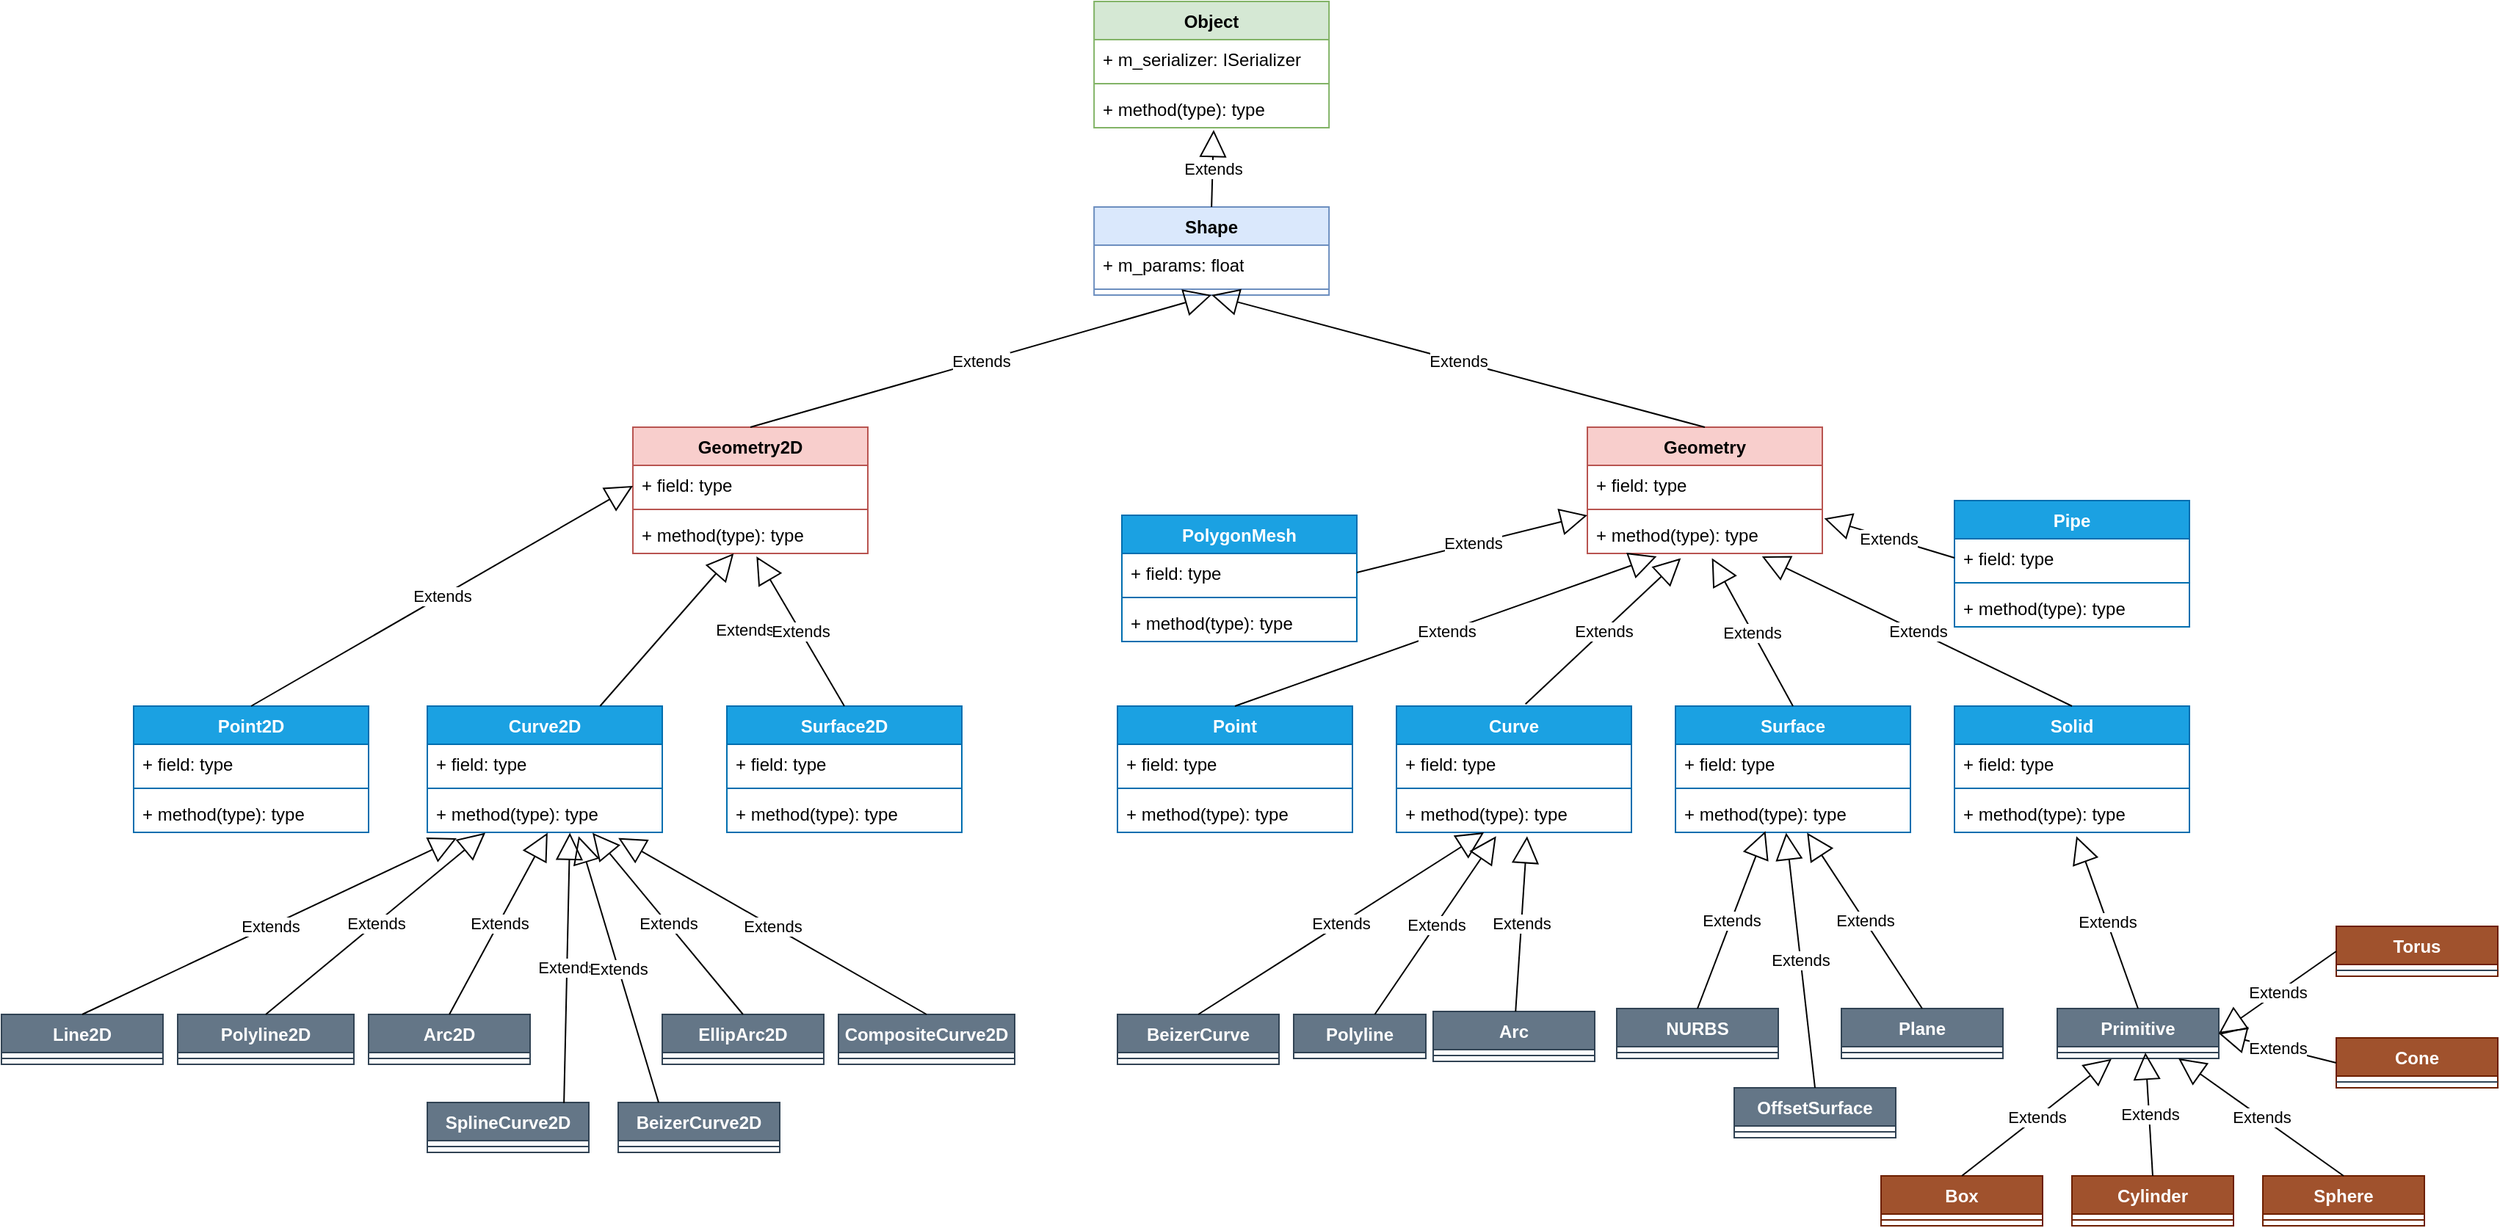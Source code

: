 <mxfile version="21.2.1" type="github" pages="4">
  <diagram id="C5RBs43oDa-KdzZeNtuy" name="Shape">
    <mxGraphModel dx="2204" dy="764" grid="1" gridSize="10" guides="1" tooltips="1" connect="1" arrows="1" fold="1" page="1" pageScale="1" pageWidth="827" pageHeight="1169" math="0" shadow="0">
      <root>
        <mxCell id="WIyWlLk6GJQsqaUBKTNV-0" />
        <mxCell id="WIyWlLk6GJQsqaUBKTNV-1" parent="WIyWlLk6GJQsqaUBKTNV-0" />
        <mxCell id="1NHC63iC9a9wZ5m2pCLb-1" value="Shape" style="swimlane;fontStyle=1;align=center;verticalAlign=top;childLayout=stackLayout;horizontal=1;startSize=26;horizontalStack=0;resizeParent=1;resizeParentMax=0;resizeLast=0;collapsible=1;marginBottom=0;whiteSpace=wrap;html=1;fillColor=#dae8fc;strokeColor=#6c8ebf;" parent="WIyWlLk6GJQsqaUBKTNV-1" vertex="1">
          <mxGeometry x="264.07" y="260" width="160" height="60" as="geometry" />
        </mxCell>
        <mxCell id="1NHC63iC9a9wZ5m2pCLb-2" value="+ m_params: float&lt;br&gt;" style="text;strokeColor=none;fillColor=none;align=left;verticalAlign=top;spacingLeft=4;spacingRight=4;overflow=hidden;rotatable=0;points=[[0,0.5],[1,0.5]];portConstraint=eastwest;whiteSpace=wrap;html=1;" parent="1NHC63iC9a9wZ5m2pCLb-1" vertex="1">
          <mxGeometry y="26" width="160" height="26" as="geometry" />
        </mxCell>
        <mxCell id="1NHC63iC9a9wZ5m2pCLb-3" value="" style="line;strokeWidth=1;fillColor=none;align=left;verticalAlign=middle;spacingTop=-1;spacingLeft=3;spacingRight=3;rotatable=0;labelPosition=right;points=[];portConstraint=eastwest;strokeColor=inherit;" parent="1NHC63iC9a9wZ5m2pCLb-1" vertex="1">
          <mxGeometry y="52" width="160" height="8" as="geometry" />
        </mxCell>
        <mxCell id="1NHC63iC9a9wZ5m2pCLb-6" value="Extends" style="endArrow=block;endSize=16;endFill=0;html=1;rounded=0;exitX=0.5;exitY=0;exitDx=0;exitDy=0;entryX=0.509;entryY=1.057;entryDx=0;entryDy=0;entryPerimeter=0;" parent="WIyWlLk6GJQsqaUBKTNV-1" source="1NHC63iC9a9wZ5m2pCLb-1" target="1NHC63iC9a9wZ5m2pCLb-104" edge="1">
          <mxGeometry width="160" relative="1" as="geometry">
            <mxPoint x="260.07" y="420" as="sourcePoint" />
            <mxPoint x="345.07" y="180" as="targetPoint" />
          </mxGeometry>
        </mxCell>
        <mxCell id="1NHC63iC9a9wZ5m2pCLb-18" value="Geometry2D&lt;br&gt;" style="swimlane;fontStyle=1;align=center;verticalAlign=top;childLayout=stackLayout;horizontal=1;startSize=26;horizontalStack=0;resizeParent=1;resizeParentMax=0;resizeLast=0;collapsible=1;marginBottom=0;whiteSpace=wrap;html=1;fillColor=#f8cecc;strokeColor=#b85450;" parent="WIyWlLk6GJQsqaUBKTNV-1" vertex="1">
          <mxGeometry x="-50" y="410" width="160" height="86" as="geometry" />
        </mxCell>
        <mxCell id="1NHC63iC9a9wZ5m2pCLb-19" value="+ field: type" style="text;strokeColor=none;fillColor=none;align=left;verticalAlign=top;spacingLeft=4;spacingRight=4;overflow=hidden;rotatable=0;points=[[0,0.5],[1,0.5]];portConstraint=eastwest;whiteSpace=wrap;html=1;" parent="1NHC63iC9a9wZ5m2pCLb-18" vertex="1">
          <mxGeometry y="26" width="160" height="26" as="geometry" />
        </mxCell>
        <mxCell id="1NHC63iC9a9wZ5m2pCLb-20" value="" style="line;strokeWidth=1;fillColor=none;align=left;verticalAlign=middle;spacingTop=-1;spacingLeft=3;spacingRight=3;rotatable=0;labelPosition=right;points=[];portConstraint=eastwest;strokeColor=inherit;" parent="1NHC63iC9a9wZ5m2pCLb-18" vertex="1">
          <mxGeometry y="52" width="160" height="8" as="geometry" />
        </mxCell>
        <mxCell id="1NHC63iC9a9wZ5m2pCLb-21" value="+ method(type): type" style="text;strokeColor=none;fillColor=none;align=left;verticalAlign=top;spacingLeft=4;spacingRight=4;overflow=hidden;rotatable=0;points=[[0,0.5],[1,0.5]];portConstraint=eastwest;whiteSpace=wrap;html=1;" parent="1NHC63iC9a9wZ5m2pCLb-18" vertex="1">
          <mxGeometry y="60" width="160" height="26" as="geometry" />
        </mxCell>
        <mxCell id="1NHC63iC9a9wZ5m2pCLb-22" value="Geometry" style="swimlane;fontStyle=1;align=center;verticalAlign=top;childLayout=stackLayout;horizontal=1;startSize=26;horizontalStack=0;resizeParent=1;resizeParentMax=0;resizeLast=0;collapsible=1;marginBottom=0;whiteSpace=wrap;html=1;fillColor=#f8cecc;strokeColor=#b85450;" parent="WIyWlLk6GJQsqaUBKTNV-1" vertex="1">
          <mxGeometry x="600" y="410" width="160" height="86" as="geometry" />
        </mxCell>
        <mxCell id="1NHC63iC9a9wZ5m2pCLb-23" value="+ field: type" style="text;strokeColor=none;fillColor=none;align=left;verticalAlign=top;spacingLeft=4;spacingRight=4;overflow=hidden;rotatable=0;points=[[0,0.5],[1,0.5]];portConstraint=eastwest;whiteSpace=wrap;html=1;" parent="1NHC63iC9a9wZ5m2pCLb-22" vertex="1">
          <mxGeometry y="26" width="160" height="26" as="geometry" />
        </mxCell>
        <mxCell id="1NHC63iC9a9wZ5m2pCLb-24" value="" style="line;strokeWidth=1;fillColor=none;align=left;verticalAlign=middle;spacingTop=-1;spacingLeft=3;spacingRight=3;rotatable=0;labelPosition=right;points=[];portConstraint=eastwest;strokeColor=inherit;" parent="1NHC63iC9a9wZ5m2pCLb-22" vertex="1">
          <mxGeometry y="52" width="160" height="8" as="geometry" />
        </mxCell>
        <mxCell id="1NHC63iC9a9wZ5m2pCLb-25" value="+ method(type): type" style="text;strokeColor=none;fillColor=none;align=left;verticalAlign=top;spacingLeft=4;spacingRight=4;overflow=hidden;rotatable=0;points=[[0,0.5],[1,0.5]];portConstraint=eastwest;whiteSpace=wrap;html=1;" parent="1NHC63iC9a9wZ5m2pCLb-22" vertex="1">
          <mxGeometry y="60" width="160" height="26" as="geometry" />
        </mxCell>
        <mxCell id="1NHC63iC9a9wZ5m2pCLb-26" value="Extends" style="endArrow=block;endSize=16;endFill=0;html=1;rounded=0;entryX=0.5;entryY=1;entryDx=0;entryDy=0;exitX=0.5;exitY=0;exitDx=0;exitDy=0;" parent="WIyWlLk6GJQsqaUBKTNV-1" source="1NHC63iC9a9wZ5m2pCLb-18" target="1NHC63iC9a9wZ5m2pCLb-1" edge="1">
          <mxGeometry width="160" relative="1" as="geometry">
            <mxPoint x="220" y="360" as="sourcePoint" />
            <mxPoint x="380" y="360" as="targetPoint" />
          </mxGeometry>
        </mxCell>
        <mxCell id="1NHC63iC9a9wZ5m2pCLb-27" value="Extends" style="endArrow=block;endSize=16;endFill=0;html=1;rounded=0;entryX=0.5;entryY=1;entryDx=0;entryDy=0;exitX=0.5;exitY=0;exitDx=0;exitDy=0;" parent="WIyWlLk6GJQsqaUBKTNV-1" source="1NHC63iC9a9wZ5m2pCLb-22" target="1NHC63iC9a9wZ5m2pCLb-1" edge="1">
          <mxGeometry width="160" relative="1" as="geometry">
            <mxPoint x="330" y="390" as="sourcePoint" />
            <mxPoint x="490" y="390" as="targetPoint" />
          </mxGeometry>
        </mxCell>
        <mxCell id="1NHC63iC9a9wZ5m2pCLb-28" value="Point2D&lt;br&gt;" style="swimlane;fontStyle=1;align=center;verticalAlign=top;childLayout=stackLayout;horizontal=1;startSize=26;horizontalStack=0;resizeParent=1;resizeParentMax=0;resizeLast=0;collapsible=1;marginBottom=0;whiteSpace=wrap;html=1;fillColor=#1ba1e2;fontColor=#ffffff;strokeColor=#006EAF;" parent="WIyWlLk6GJQsqaUBKTNV-1" vertex="1">
          <mxGeometry x="-390" y="600" width="160" height="86" as="geometry" />
        </mxCell>
        <mxCell id="1NHC63iC9a9wZ5m2pCLb-29" value="+ field: type" style="text;strokeColor=none;fillColor=none;align=left;verticalAlign=top;spacingLeft=4;spacingRight=4;overflow=hidden;rotatable=0;points=[[0,0.5],[1,0.5]];portConstraint=eastwest;whiteSpace=wrap;html=1;" parent="1NHC63iC9a9wZ5m2pCLb-28" vertex="1">
          <mxGeometry y="26" width="160" height="26" as="geometry" />
        </mxCell>
        <mxCell id="1NHC63iC9a9wZ5m2pCLb-30" value="" style="line;strokeWidth=1;fillColor=none;align=left;verticalAlign=middle;spacingTop=-1;spacingLeft=3;spacingRight=3;rotatable=0;labelPosition=right;points=[];portConstraint=eastwest;strokeColor=inherit;" parent="1NHC63iC9a9wZ5m2pCLb-28" vertex="1">
          <mxGeometry y="52" width="160" height="8" as="geometry" />
        </mxCell>
        <mxCell id="1NHC63iC9a9wZ5m2pCLb-31" value="+ method(type): type" style="text;strokeColor=none;fillColor=none;align=left;verticalAlign=top;spacingLeft=4;spacingRight=4;overflow=hidden;rotatable=0;points=[[0,0.5],[1,0.5]];portConstraint=eastwest;whiteSpace=wrap;html=1;" parent="1NHC63iC9a9wZ5m2pCLb-28" vertex="1">
          <mxGeometry y="60" width="160" height="26" as="geometry" />
        </mxCell>
        <mxCell id="1NHC63iC9a9wZ5m2pCLb-32" value="Surface2D" style="swimlane;fontStyle=1;align=center;verticalAlign=top;childLayout=stackLayout;horizontal=1;startSize=26;horizontalStack=0;resizeParent=1;resizeParentMax=0;resizeLast=0;collapsible=1;marginBottom=0;whiteSpace=wrap;html=1;fillColor=#1ba1e2;fontColor=#ffffff;strokeColor=#006EAF;" parent="WIyWlLk6GJQsqaUBKTNV-1" vertex="1">
          <mxGeometry x="14" y="600" width="160" height="86" as="geometry" />
        </mxCell>
        <mxCell id="1NHC63iC9a9wZ5m2pCLb-33" value="+ field: type" style="text;strokeColor=none;fillColor=none;align=left;verticalAlign=top;spacingLeft=4;spacingRight=4;overflow=hidden;rotatable=0;points=[[0,0.5],[1,0.5]];portConstraint=eastwest;whiteSpace=wrap;html=1;" parent="1NHC63iC9a9wZ5m2pCLb-32" vertex="1">
          <mxGeometry y="26" width="160" height="26" as="geometry" />
        </mxCell>
        <mxCell id="1NHC63iC9a9wZ5m2pCLb-34" value="" style="line;strokeWidth=1;fillColor=none;align=left;verticalAlign=middle;spacingTop=-1;spacingLeft=3;spacingRight=3;rotatable=0;labelPosition=right;points=[];portConstraint=eastwest;strokeColor=inherit;" parent="1NHC63iC9a9wZ5m2pCLb-32" vertex="1">
          <mxGeometry y="52" width="160" height="8" as="geometry" />
        </mxCell>
        <mxCell id="1NHC63iC9a9wZ5m2pCLb-35" value="+ method(type): type" style="text;strokeColor=none;fillColor=none;align=left;verticalAlign=top;spacingLeft=4;spacingRight=4;overflow=hidden;rotatable=0;points=[[0,0.5],[1,0.5]];portConstraint=eastwest;whiteSpace=wrap;html=1;" parent="1NHC63iC9a9wZ5m2pCLb-32" vertex="1">
          <mxGeometry y="60" width="160" height="26" as="geometry" />
        </mxCell>
        <mxCell id="1NHC63iC9a9wZ5m2pCLb-36" value="Curve2D" style="swimlane;fontStyle=1;align=center;verticalAlign=top;childLayout=stackLayout;horizontal=1;startSize=26;horizontalStack=0;resizeParent=1;resizeParentMax=0;resizeLast=0;collapsible=1;marginBottom=0;whiteSpace=wrap;html=1;fillColor=#1ba1e2;fontColor=#ffffff;strokeColor=#006EAF;" parent="WIyWlLk6GJQsqaUBKTNV-1" vertex="1">
          <mxGeometry x="-190" y="600" width="160" height="86" as="geometry" />
        </mxCell>
        <mxCell id="1NHC63iC9a9wZ5m2pCLb-37" value="+ field: type" style="text;strokeColor=none;fillColor=none;align=left;verticalAlign=top;spacingLeft=4;spacingRight=4;overflow=hidden;rotatable=0;points=[[0,0.5],[1,0.5]];portConstraint=eastwest;whiteSpace=wrap;html=1;" parent="1NHC63iC9a9wZ5m2pCLb-36" vertex="1">
          <mxGeometry y="26" width="160" height="26" as="geometry" />
        </mxCell>
        <mxCell id="1NHC63iC9a9wZ5m2pCLb-38" value="" style="line;strokeWidth=1;fillColor=none;align=left;verticalAlign=middle;spacingTop=-1;spacingLeft=3;spacingRight=3;rotatable=0;labelPosition=right;points=[];portConstraint=eastwest;strokeColor=inherit;" parent="1NHC63iC9a9wZ5m2pCLb-36" vertex="1">
          <mxGeometry y="52" width="160" height="8" as="geometry" />
        </mxCell>
        <mxCell id="1NHC63iC9a9wZ5m2pCLb-39" value="+ method(type): type" style="text;strokeColor=none;fillColor=none;align=left;verticalAlign=top;spacingLeft=4;spacingRight=4;overflow=hidden;rotatable=0;points=[[0,0.5],[1,0.5]];portConstraint=eastwest;whiteSpace=wrap;html=1;" parent="1NHC63iC9a9wZ5m2pCLb-36" vertex="1">
          <mxGeometry y="60" width="160" height="26" as="geometry" />
        </mxCell>
        <mxCell id="1NHC63iC9a9wZ5m2pCLb-42" value="Extends" style="endArrow=block;endSize=16;endFill=0;html=1;rounded=0;exitX=0.5;exitY=0;exitDx=0;exitDy=0;" parent="WIyWlLk6GJQsqaUBKTNV-1" source="1NHC63iC9a9wZ5m2pCLb-28" edge="1">
          <mxGeometry width="160" relative="1" as="geometry">
            <mxPoint x="-310" y="460" as="sourcePoint" />
            <mxPoint x="-50" y="450" as="targetPoint" />
          </mxGeometry>
        </mxCell>
        <mxCell id="1NHC63iC9a9wZ5m2pCLb-53" value="Extends" style="endArrow=block;endSize=16;endFill=0;html=1;rounded=0;" parent="WIyWlLk6GJQsqaUBKTNV-1" source="1NHC63iC9a9wZ5m2pCLb-36" target="1NHC63iC9a9wZ5m2pCLb-21" edge="1">
          <mxGeometry x="0.5" y="-40" width="160" relative="1" as="geometry">
            <mxPoint x="-270" y="360" as="sourcePoint" />
            <mxPoint x="-110" y="360" as="targetPoint" />
            <mxPoint as="offset" />
          </mxGeometry>
        </mxCell>
        <mxCell id="1NHC63iC9a9wZ5m2pCLb-54" value="Extends" style="endArrow=block;endSize=16;endFill=0;html=1;rounded=0;exitX=0.5;exitY=0;exitDx=0;exitDy=0;entryX=0.526;entryY=1.079;entryDx=0;entryDy=0;entryPerimeter=0;" parent="WIyWlLk6GJQsqaUBKTNV-1" source="1NHC63iC9a9wZ5m2pCLb-32" target="1NHC63iC9a9wZ5m2pCLb-21" edge="1">
          <mxGeometry width="160" relative="1" as="geometry">
            <mxPoint x="130" y="520" as="sourcePoint" />
            <mxPoint x="10" y="500" as="targetPoint" />
          </mxGeometry>
        </mxCell>
        <mxCell id="1NHC63iC9a9wZ5m2pCLb-56" value="Point" style="swimlane;fontStyle=1;align=center;verticalAlign=top;childLayout=stackLayout;horizontal=1;startSize=26;horizontalStack=0;resizeParent=1;resizeParentMax=0;resizeLast=0;collapsible=1;marginBottom=0;whiteSpace=wrap;html=1;fillColor=#1ba1e2;fontColor=#ffffff;strokeColor=#006EAF;" parent="WIyWlLk6GJQsqaUBKTNV-1" vertex="1">
          <mxGeometry x="280" y="600" width="160" height="86" as="geometry" />
        </mxCell>
        <mxCell id="1NHC63iC9a9wZ5m2pCLb-57" value="+ field: type" style="text;strokeColor=none;fillColor=none;align=left;verticalAlign=top;spacingLeft=4;spacingRight=4;overflow=hidden;rotatable=0;points=[[0,0.5],[1,0.5]];portConstraint=eastwest;whiteSpace=wrap;html=1;" parent="1NHC63iC9a9wZ5m2pCLb-56" vertex="1">
          <mxGeometry y="26" width="160" height="26" as="geometry" />
        </mxCell>
        <mxCell id="1NHC63iC9a9wZ5m2pCLb-58" value="" style="line;strokeWidth=1;fillColor=none;align=left;verticalAlign=middle;spacingTop=-1;spacingLeft=3;spacingRight=3;rotatable=0;labelPosition=right;points=[];portConstraint=eastwest;strokeColor=inherit;" parent="1NHC63iC9a9wZ5m2pCLb-56" vertex="1">
          <mxGeometry y="52" width="160" height="8" as="geometry" />
        </mxCell>
        <mxCell id="1NHC63iC9a9wZ5m2pCLb-59" value="+ method(type): type" style="text;strokeColor=none;fillColor=none;align=left;verticalAlign=top;spacingLeft=4;spacingRight=4;overflow=hidden;rotatable=0;points=[[0,0.5],[1,0.5]];portConstraint=eastwest;whiteSpace=wrap;html=1;" parent="1NHC63iC9a9wZ5m2pCLb-56" vertex="1">
          <mxGeometry y="60" width="160" height="26" as="geometry" />
        </mxCell>
        <mxCell id="1NHC63iC9a9wZ5m2pCLb-60" value="Surface" style="swimlane;fontStyle=1;align=center;verticalAlign=top;childLayout=stackLayout;horizontal=1;startSize=26;horizontalStack=0;resizeParent=1;resizeParentMax=0;resizeLast=0;collapsible=1;marginBottom=0;whiteSpace=wrap;html=1;fillColor=#1ba1e2;fontColor=#ffffff;strokeColor=#006EAF;" parent="WIyWlLk6GJQsqaUBKTNV-1" vertex="1">
          <mxGeometry x="660" y="600" width="160" height="86" as="geometry" />
        </mxCell>
        <mxCell id="1NHC63iC9a9wZ5m2pCLb-61" value="+ field: type" style="text;strokeColor=none;fillColor=none;align=left;verticalAlign=top;spacingLeft=4;spacingRight=4;overflow=hidden;rotatable=0;points=[[0,0.5],[1,0.5]];portConstraint=eastwest;whiteSpace=wrap;html=1;" parent="1NHC63iC9a9wZ5m2pCLb-60" vertex="1">
          <mxGeometry y="26" width="160" height="26" as="geometry" />
        </mxCell>
        <mxCell id="1NHC63iC9a9wZ5m2pCLb-62" value="" style="line;strokeWidth=1;fillColor=none;align=left;verticalAlign=middle;spacingTop=-1;spacingLeft=3;spacingRight=3;rotatable=0;labelPosition=right;points=[];portConstraint=eastwest;strokeColor=inherit;" parent="1NHC63iC9a9wZ5m2pCLb-60" vertex="1">
          <mxGeometry y="52" width="160" height="8" as="geometry" />
        </mxCell>
        <mxCell id="1NHC63iC9a9wZ5m2pCLb-63" value="+ method(type): type" style="text;strokeColor=none;fillColor=none;align=left;verticalAlign=top;spacingLeft=4;spacingRight=4;overflow=hidden;rotatable=0;points=[[0,0.5],[1,0.5]];portConstraint=eastwest;whiteSpace=wrap;html=1;" parent="1NHC63iC9a9wZ5m2pCLb-60" vertex="1">
          <mxGeometry y="60" width="160" height="26" as="geometry" />
        </mxCell>
        <mxCell id="1NHC63iC9a9wZ5m2pCLb-64" value="Curve" style="swimlane;fontStyle=1;align=center;verticalAlign=top;childLayout=stackLayout;horizontal=1;startSize=26;horizontalStack=0;resizeParent=1;resizeParentMax=0;resizeLast=0;collapsible=1;marginBottom=0;whiteSpace=wrap;html=1;fillColor=#1ba1e2;fontColor=#ffffff;strokeColor=#006EAF;" parent="WIyWlLk6GJQsqaUBKTNV-1" vertex="1">
          <mxGeometry x="470" y="600" width="160" height="86" as="geometry" />
        </mxCell>
        <mxCell id="1NHC63iC9a9wZ5m2pCLb-65" value="+ field: type" style="text;strokeColor=none;fillColor=none;align=left;verticalAlign=top;spacingLeft=4;spacingRight=4;overflow=hidden;rotatable=0;points=[[0,0.5],[1,0.5]];portConstraint=eastwest;whiteSpace=wrap;html=1;" parent="1NHC63iC9a9wZ5m2pCLb-64" vertex="1">
          <mxGeometry y="26" width="160" height="26" as="geometry" />
        </mxCell>
        <mxCell id="1NHC63iC9a9wZ5m2pCLb-66" value="" style="line;strokeWidth=1;fillColor=none;align=left;verticalAlign=middle;spacingTop=-1;spacingLeft=3;spacingRight=3;rotatable=0;labelPosition=right;points=[];portConstraint=eastwest;strokeColor=inherit;" parent="1NHC63iC9a9wZ5m2pCLb-64" vertex="1">
          <mxGeometry y="52" width="160" height="8" as="geometry" />
        </mxCell>
        <mxCell id="1NHC63iC9a9wZ5m2pCLb-67" value="+ method(type): type" style="text;strokeColor=none;fillColor=none;align=left;verticalAlign=top;spacingLeft=4;spacingRight=4;overflow=hidden;rotatable=0;points=[[0,0.5],[1,0.5]];portConstraint=eastwest;whiteSpace=wrap;html=1;" parent="1NHC63iC9a9wZ5m2pCLb-64" vertex="1">
          <mxGeometry y="60" width="160" height="26" as="geometry" />
        </mxCell>
        <mxCell id="1NHC63iC9a9wZ5m2pCLb-70" value="Solid" style="swimlane;fontStyle=1;align=center;verticalAlign=top;childLayout=stackLayout;horizontal=1;startSize=26;horizontalStack=0;resizeParent=1;resizeParentMax=0;resizeLast=0;collapsible=1;marginBottom=0;whiteSpace=wrap;html=1;fillColor=#1ba1e2;fontColor=#ffffff;strokeColor=#006EAF;" parent="WIyWlLk6GJQsqaUBKTNV-1" vertex="1">
          <mxGeometry x="850" y="600" width="160" height="86" as="geometry" />
        </mxCell>
        <mxCell id="1NHC63iC9a9wZ5m2pCLb-71" value="+ field: type" style="text;strokeColor=none;fillColor=none;align=left;verticalAlign=top;spacingLeft=4;spacingRight=4;overflow=hidden;rotatable=0;points=[[0,0.5],[1,0.5]];portConstraint=eastwest;whiteSpace=wrap;html=1;" parent="1NHC63iC9a9wZ5m2pCLb-70" vertex="1">
          <mxGeometry y="26" width="160" height="26" as="geometry" />
        </mxCell>
        <mxCell id="1NHC63iC9a9wZ5m2pCLb-72" value="" style="line;strokeWidth=1;fillColor=none;align=left;verticalAlign=middle;spacingTop=-1;spacingLeft=3;spacingRight=3;rotatable=0;labelPosition=right;points=[];portConstraint=eastwest;strokeColor=inherit;" parent="1NHC63iC9a9wZ5m2pCLb-70" vertex="1">
          <mxGeometry y="52" width="160" height="8" as="geometry" />
        </mxCell>
        <mxCell id="1NHC63iC9a9wZ5m2pCLb-73" value="+ method(type): type" style="text;strokeColor=none;fillColor=none;align=left;verticalAlign=top;spacingLeft=4;spacingRight=4;overflow=hidden;rotatable=0;points=[[0,0.5],[1,0.5]];portConstraint=eastwest;whiteSpace=wrap;html=1;" parent="1NHC63iC9a9wZ5m2pCLb-70" vertex="1">
          <mxGeometry y="60" width="160" height="26" as="geometry" />
        </mxCell>
        <mxCell id="1NHC63iC9a9wZ5m2pCLb-77" value="Extends" style="endArrow=block;endSize=16;endFill=0;html=1;rounded=0;exitX=0.5;exitY=0;exitDx=0;exitDy=0;entryX=0.295;entryY=1.079;entryDx=0;entryDy=0;entryPerimeter=0;" parent="WIyWlLk6GJQsqaUBKTNV-1" source="1NHC63iC9a9wZ5m2pCLb-56" target="1NHC63iC9a9wZ5m2pCLb-25" edge="1">
          <mxGeometry width="160" relative="1" as="geometry">
            <mxPoint x="550" y="690" as="sourcePoint" />
            <mxPoint x="710" y="690" as="targetPoint" />
          </mxGeometry>
        </mxCell>
        <mxCell id="1NHC63iC9a9wZ5m2pCLb-78" value="Extends" style="endArrow=block;endSize=16;endFill=0;html=1;rounded=0;exitX=0.549;exitY=-0.016;exitDx=0;exitDy=0;exitPerimeter=0;entryX=0.398;entryY=1.124;entryDx=0;entryDy=0;entryPerimeter=0;" parent="WIyWlLk6GJQsqaUBKTNV-1" source="1NHC63iC9a9wZ5m2pCLb-64" target="1NHC63iC9a9wZ5m2pCLb-25" edge="1">
          <mxGeometry width="160" relative="1" as="geometry">
            <mxPoint x="-40" y="370" as="sourcePoint" />
            <mxPoint x="120" y="370" as="targetPoint" />
          </mxGeometry>
        </mxCell>
        <mxCell id="1NHC63iC9a9wZ5m2pCLb-79" value="Extends" style="endArrow=block;endSize=16;endFill=0;html=1;rounded=0;exitX=0.5;exitY=0;exitDx=0;exitDy=0;entryX=0.53;entryY=1.124;entryDx=0;entryDy=0;entryPerimeter=0;" parent="WIyWlLk6GJQsqaUBKTNV-1" source="1NHC63iC9a9wZ5m2pCLb-60" target="1NHC63iC9a9wZ5m2pCLb-25" edge="1">
          <mxGeometry width="160" relative="1" as="geometry">
            <mxPoint x="-30" y="380" as="sourcePoint" />
            <mxPoint x="130" y="380" as="targetPoint" />
          </mxGeometry>
        </mxCell>
        <mxCell id="1NHC63iC9a9wZ5m2pCLb-80" value="Extends" style="endArrow=block;endSize=16;endFill=0;html=1;rounded=0;entryX=0.743;entryY=1.079;entryDx=0;entryDy=0;entryPerimeter=0;exitX=0.5;exitY=0;exitDx=0;exitDy=0;" parent="WIyWlLk6GJQsqaUBKTNV-1" source="1NHC63iC9a9wZ5m2pCLb-70" target="1NHC63iC9a9wZ5m2pCLb-25" edge="1">
          <mxGeometry width="160" relative="1" as="geometry">
            <mxPoint x="-20" y="390" as="sourcePoint" />
            <mxPoint x="140" y="390" as="targetPoint" />
          </mxGeometry>
        </mxCell>
        <mxCell id="1NHC63iC9a9wZ5m2pCLb-81" value="Pipe" style="swimlane;fontStyle=1;align=center;verticalAlign=top;childLayout=stackLayout;horizontal=1;startSize=26;horizontalStack=0;resizeParent=1;resizeParentMax=0;resizeLast=0;collapsible=1;marginBottom=0;whiteSpace=wrap;html=1;fillColor=#1ba1e2;fontColor=#ffffff;strokeColor=#006EAF;" parent="WIyWlLk6GJQsqaUBKTNV-1" vertex="1">
          <mxGeometry x="850" y="460" width="160" height="86" as="geometry" />
        </mxCell>
        <mxCell id="1NHC63iC9a9wZ5m2pCLb-82" value="+ field: type" style="text;strokeColor=none;fillColor=none;align=left;verticalAlign=top;spacingLeft=4;spacingRight=4;overflow=hidden;rotatable=0;points=[[0,0.5],[1,0.5]];portConstraint=eastwest;whiteSpace=wrap;html=1;" parent="1NHC63iC9a9wZ5m2pCLb-81" vertex="1">
          <mxGeometry y="26" width="160" height="26" as="geometry" />
        </mxCell>
        <mxCell id="1NHC63iC9a9wZ5m2pCLb-83" value="" style="line;strokeWidth=1;fillColor=none;align=left;verticalAlign=middle;spacingTop=-1;spacingLeft=3;spacingRight=3;rotatable=0;labelPosition=right;points=[];portConstraint=eastwest;strokeColor=inherit;" parent="1NHC63iC9a9wZ5m2pCLb-81" vertex="1">
          <mxGeometry y="52" width="160" height="8" as="geometry" />
        </mxCell>
        <mxCell id="1NHC63iC9a9wZ5m2pCLb-84" value="+ method(type): type" style="text;strokeColor=none;fillColor=none;align=left;verticalAlign=top;spacingLeft=4;spacingRight=4;overflow=hidden;rotatable=0;points=[[0,0.5],[1,0.5]];portConstraint=eastwest;whiteSpace=wrap;html=1;" parent="1NHC63iC9a9wZ5m2pCLb-81" vertex="1">
          <mxGeometry y="60" width="160" height="26" as="geometry" />
        </mxCell>
        <mxCell id="1NHC63iC9a9wZ5m2pCLb-87" value="PolygonMesh" style="swimlane;fontStyle=1;align=center;verticalAlign=top;childLayout=stackLayout;horizontal=1;startSize=26;horizontalStack=0;resizeParent=1;resizeParentMax=0;resizeLast=0;collapsible=1;marginBottom=0;whiteSpace=wrap;html=1;fillColor=#1ba1e2;fontColor=#ffffff;strokeColor=#006EAF;" parent="WIyWlLk6GJQsqaUBKTNV-1" vertex="1">
          <mxGeometry x="283" y="470" width="160" height="86" as="geometry" />
        </mxCell>
        <mxCell id="1NHC63iC9a9wZ5m2pCLb-88" value="+ field: type" style="text;strokeColor=none;fillColor=none;align=left;verticalAlign=top;spacingLeft=4;spacingRight=4;overflow=hidden;rotatable=0;points=[[0,0.5],[1,0.5]];portConstraint=eastwest;whiteSpace=wrap;html=1;" parent="1NHC63iC9a9wZ5m2pCLb-87" vertex="1">
          <mxGeometry y="26" width="160" height="26" as="geometry" />
        </mxCell>
        <mxCell id="1NHC63iC9a9wZ5m2pCLb-89" value="" style="line;strokeWidth=1;fillColor=none;align=left;verticalAlign=middle;spacingTop=-1;spacingLeft=3;spacingRight=3;rotatable=0;labelPosition=right;points=[];portConstraint=eastwest;strokeColor=inherit;" parent="1NHC63iC9a9wZ5m2pCLb-87" vertex="1">
          <mxGeometry y="52" width="160" height="8" as="geometry" />
        </mxCell>
        <mxCell id="1NHC63iC9a9wZ5m2pCLb-90" value="+ method(type): type" style="text;strokeColor=none;fillColor=none;align=left;verticalAlign=top;spacingLeft=4;spacingRight=4;overflow=hidden;rotatable=0;points=[[0,0.5],[1,0.5]];portConstraint=eastwest;whiteSpace=wrap;html=1;" parent="1NHC63iC9a9wZ5m2pCLb-87" vertex="1">
          <mxGeometry y="60" width="160" height="26" as="geometry" />
        </mxCell>
        <mxCell id="1NHC63iC9a9wZ5m2pCLb-91" value="Extends" style="endArrow=block;endSize=16;endFill=0;html=1;rounded=0;entryX=0;entryY=0;entryDx=0;entryDy=0;exitX=1;exitY=0.5;exitDx=0;exitDy=0;entryPerimeter=0;" parent="WIyWlLk6GJQsqaUBKTNV-1" source="1NHC63iC9a9wZ5m2pCLb-88" target="1NHC63iC9a9wZ5m2pCLb-25" edge="1">
          <mxGeometry width="160" relative="1" as="geometry">
            <mxPoint x="40" y="370" as="sourcePoint" />
            <mxPoint x="200" y="370" as="targetPoint" />
            <mxPoint as="offset" />
          </mxGeometry>
        </mxCell>
        <mxCell id="1NHC63iC9a9wZ5m2pCLb-92" value="Extends" style="endArrow=block;endSize=16;endFill=0;html=1;rounded=0;exitX=0;exitY=0.5;exitDx=0;exitDy=0;entryX=1.008;entryY=0.084;entryDx=0;entryDy=0;entryPerimeter=0;" parent="WIyWlLk6GJQsqaUBKTNV-1" source="1NHC63iC9a9wZ5m2pCLb-82" target="1NHC63iC9a9wZ5m2pCLb-25" edge="1">
          <mxGeometry width="160" relative="1" as="geometry">
            <mxPoint x="-40" y="370" as="sourcePoint" />
            <mxPoint x="760" y="450" as="targetPoint" />
            <mxPoint as="offset" />
          </mxGeometry>
        </mxCell>
        <mxCell id="1NHC63iC9a9wZ5m2pCLb-101" value="Object" style="swimlane;fontStyle=1;align=center;verticalAlign=top;childLayout=stackLayout;horizontal=1;startSize=26;horizontalStack=0;resizeParent=1;resizeParentMax=0;resizeLast=0;collapsible=1;marginBottom=0;whiteSpace=wrap;html=1;fillColor=#d5e8d4;strokeColor=#82b366;" parent="WIyWlLk6GJQsqaUBKTNV-1" vertex="1">
          <mxGeometry x="264.07" y="120" width="160" height="86" as="geometry" />
        </mxCell>
        <mxCell id="1NHC63iC9a9wZ5m2pCLb-102" value="+ m_serializer: ISerializer" style="text;strokeColor=none;fillColor=none;align=left;verticalAlign=top;spacingLeft=4;spacingRight=4;overflow=hidden;rotatable=0;points=[[0,0.5],[1,0.5]];portConstraint=eastwest;whiteSpace=wrap;html=1;" parent="1NHC63iC9a9wZ5m2pCLb-101" vertex="1">
          <mxGeometry y="26" width="160" height="26" as="geometry" />
        </mxCell>
        <mxCell id="1NHC63iC9a9wZ5m2pCLb-103" value="" style="line;strokeWidth=1;fillColor=none;align=left;verticalAlign=middle;spacingTop=-1;spacingLeft=3;spacingRight=3;rotatable=0;labelPosition=right;points=[];portConstraint=eastwest;strokeColor=inherit;" parent="1NHC63iC9a9wZ5m2pCLb-101" vertex="1">
          <mxGeometry y="52" width="160" height="8" as="geometry" />
        </mxCell>
        <mxCell id="1NHC63iC9a9wZ5m2pCLb-104" value="+ method(type): type" style="text;strokeColor=none;fillColor=none;align=left;verticalAlign=top;spacingLeft=4;spacingRight=4;overflow=hidden;rotatable=0;points=[[0,0.5],[1,0.5]];portConstraint=eastwest;whiteSpace=wrap;html=1;" parent="1NHC63iC9a9wZ5m2pCLb-101" vertex="1">
          <mxGeometry y="60" width="160" height="26" as="geometry" />
        </mxCell>
        <mxCell id="1NHC63iC9a9wZ5m2pCLb-105" value="Line2D" style="swimlane;fontStyle=1;align=center;verticalAlign=top;childLayout=stackLayout;horizontal=1;startSize=26;horizontalStack=0;resizeParent=1;resizeParentMax=0;resizeLast=0;collapsible=1;marginBottom=0;whiteSpace=wrap;html=1;fillColor=#647687;fontColor=#ffffff;strokeColor=#314354;" parent="WIyWlLk6GJQsqaUBKTNV-1" vertex="1">
          <mxGeometry x="-480" y="810" width="110" height="34" as="geometry" />
        </mxCell>
        <mxCell id="1NHC63iC9a9wZ5m2pCLb-107" value="" style="line;strokeWidth=1;fillColor=#647687;align=left;verticalAlign=middle;spacingTop=-1;spacingLeft=3;spacingRight=3;rotatable=0;labelPosition=right;points=[];portConstraint=eastwest;strokeColor=#314354;fontColor=#ffffff;" parent="1NHC63iC9a9wZ5m2pCLb-105" vertex="1">
          <mxGeometry y="26" width="110" height="8" as="geometry" />
        </mxCell>
        <mxCell id="1NHC63iC9a9wZ5m2pCLb-109" value="Polyline2D" style="swimlane;fontStyle=1;align=center;verticalAlign=top;childLayout=stackLayout;horizontal=1;startSize=26;horizontalStack=0;resizeParent=1;resizeParentMax=0;resizeLast=0;collapsible=1;marginBottom=0;whiteSpace=wrap;html=1;fillColor=#647687;fontColor=#ffffff;strokeColor=#314354;" parent="WIyWlLk6GJQsqaUBKTNV-1" vertex="1">
          <mxGeometry x="-360" y="810" width="120" height="34" as="geometry" />
        </mxCell>
        <mxCell id="1NHC63iC9a9wZ5m2pCLb-110" value="" style="line;strokeWidth=1;fillColor=#647687;align=left;verticalAlign=middle;spacingTop=-1;spacingLeft=3;spacingRight=3;rotatable=0;labelPosition=right;points=[];portConstraint=eastwest;strokeColor=#314354;fontColor=#ffffff;" parent="1NHC63iC9a9wZ5m2pCLb-109" vertex="1">
          <mxGeometry y="26" width="120" height="8" as="geometry" />
        </mxCell>
        <mxCell id="1NHC63iC9a9wZ5m2pCLb-111" value="Arc2D" style="swimlane;fontStyle=1;align=center;verticalAlign=top;childLayout=stackLayout;horizontal=1;startSize=26;horizontalStack=0;resizeParent=1;resizeParentMax=0;resizeLast=0;collapsible=1;marginBottom=0;whiteSpace=wrap;html=1;fillColor=#647687;fontColor=#ffffff;strokeColor=#314354;" parent="WIyWlLk6GJQsqaUBKTNV-1" vertex="1">
          <mxGeometry x="-230" y="810" width="110" height="34" as="geometry" />
        </mxCell>
        <mxCell id="1NHC63iC9a9wZ5m2pCLb-112" value="" style="line;strokeWidth=1;fillColor=#647687;align=left;verticalAlign=middle;spacingTop=-1;spacingLeft=3;spacingRight=3;rotatable=0;labelPosition=right;points=[];portConstraint=eastwest;strokeColor=#314354;fontColor=#ffffff;" parent="1NHC63iC9a9wZ5m2pCLb-111" vertex="1">
          <mxGeometry y="26" width="110" height="8" as="geometry" />
        </mxCell>
        <mxCell id="1NHC63iC9a9wZ5m2pCLb-113" value="CompositeCurve2D" style="swimlane;fontStyle=1;align=center;verticalAlign=top;childLayout=stackLayout;horizontal=1;startSize=26;horizontalStack=0;resizeParent=1;resizeParentMax=0;resizeLast=0;collapsible=1;marginBottom=0;whiteSpace=wrap;html=1;fillColor=#647687;fontColor=#ffffff;strokeColor=#314354;" parent="WIyWlLk6GJQsqaUBKTNV-1" vertex="1">
          <mxGeometry x="90" y="810" width="120" height="34" as="geometry" />
        </mxCell>
        <mxCell id="1NHC63iC9a9wZ5m2pCLb-114" value="" style="line;strokeWidth=1;fillColor=#647687;align=left;verticalAlign=middle;spacingTop=-1;spacingLeft=3;spacingRight=3;rotatable=0;labelPosition=right;points=[];portConstraint=eastwest;strokeColor=#314354;fontColor=#ffffff;" parent="1NHC63iC9a9wZ5m2pCLb-113" vertex="1">
          <mxGeometry y="26" width="120" height="8" as="geometry" />
        </mxCell>
        <mxCell id="1NHC63iC9a9wZ5m2pCLb-115" value="SplineCurve2D" style="swimlane;fontStyle=1;align=center;verticalAlign=top;childLayout=stackLayout;horizontal=1;startSize=26;horizontalStack=0;resizeParent=1;resizeParentMax=0;resizeLast=0;collapsible=1;marginBottom=0;whiteSpace=wrap;html=1;fillColor=#647687;fontColor=#ffffff;strokeColor=#314354;" parent="WIyWlLk6GJQsqaUBKTNV-1" vertex="1">
          <mxGeometry x="-190" y="870" width="110" height="34" as="geometry" />
        </mxCell>
        <mxCell id="1NHC63iC9a9wZ5m2pCLb-116" value="" style="line;strokeWidth=1;fillColor=#647687;align=left;verticalAlign=middle;spacingTop=-1;spacingLeft=3;spacingRight=3;rotatable=0;labelPosition=right;points=[];portConstraint=eastwest;strokeColor=#314354;fontColor=#ffffff;" parent="1NHC63iC9a9wZ5m2pCLb-115" vertex="1">
          <mxGeometry y="26" width="110" height="8" as="geometry" />
        </mxCell>
        <mxCell id="1NHC63iC9a9wZ5m2pCLb-117" value="BeizerCurve2D" style="swimlane;fontStyle=1;align=center;verticalAlign=top;childLayout=stackLayout;horizontal=1;startSize=26;horizontalStack=0;resizeParent=1;resizeParentMax=0;resizeLast=0;collapsible=1;marginBottom=0;whiteSpace=wrap;html=1;fillColor=#647687;fontColor=#ffffff;strokeColor=#314354;" parent="WIyWlLk6GJQsqaUBKTNV-1" vertex="1">
          <mxGeometry x="-60" y="870" width="110" height="34" as="geometry" />
        </mxCell>
        <mxCell id="1NHC63iC9a9wZ5m2pCLb-118" value="" style="line;strokeWidth=1;fillColor=#647687;align=left;verticalAlign=middle;spacingTop=-1;spacingLeft=3;spacingRight=3;rotatable=0;labelPosition=right;points=[];portConstraint=eastwest;strokeColor=#314354;fontColor=#ffffff;" parent="1NHC63iC9a9wZ5m2pCLb-117" vertex="1">
          <mxGeometry y="26" width="110" height="8" as="geometry" />
        </mxCell>
        <mxCell id="1NHC63iC9a9wZ5m2pCLb-119" value="EllipArc2D" style="swimlane;fontStyle=1;align=center;verticalAlign=top;childLayout=stackLayout;horizontal=1;startSize=26;horizontalStack=0;resizeParent=1;resizeParentMax=0;resizeLast=0;collapsible=1;marginBottom=0;whiteSpace=wrap;html=1;fillColor=#647687;fontColor=#ffffff;strokeColor=#314354;" parent="WIyWlLk6GJQsqaUBKTNV-1" vertex="1">
          <mxGeometry x="-30" y="810" width="110" height="34" as="geometry" />
        </mxCell>
        <mxCell id="1NHC63iC9a9wZ5m2pCLb-120" value="" style="line;strokeWidth=1;fillColor=#647687;align=left;verticalAlign=middle;spacingTop=-1;spacingLeft=3;spacingRight=3;rotatable=0;labelPosition=right;points=[];portConstraint=eastwest;strokeColor=#314354;fontColor=#ffffff;" parent="1NHC63iC9a9wZ5m2pCLb-119" vertex="1">
          <mxGeometry y="26" width="110" height="8" as="geometry" />
        </mxCell>
        <mxCell id="1NHC63iC9a9wZ5m2pCLb-123" value="Extends" style="endArrow=block;endSize=16;endFill=0;html=1;rounded=0;entryX=0.607;entryY=1.011;entryDx=0;entryDy=0;entryPerimeter=0;exitX=0.846;exitY=0.012;exitDx=0;exitDy=0;exitPerimeter=0;" parent="WIyWlLk6GJQsqaUBKTNV-1" source="1NHC63iC9a9wZ5m2pCLb-115" target="1NHC63iC9a9wZ5m2pCLb-39" edge="1">
          <mxGeometry width="160" relative="1" as="geometry">
            <mxPoint x="-270" y="750" as="sourcePoint" />
            <mxPoint x="-110" y="750" as="targetPoint" />
          </mxGeometry>
        </mxCell>
        <mxCell id="1NHC63iC9a9wZ5m2pCLb-124" value="Extends" style="endArrow=block;endSize=16;endFill=0;html=1;rounded=0;exitX=0.5;exitY=0;exitDx=0;exitDy=0;entryX=0.125;entryY=1.154;entryDx=0;entryDy=0;entryPerimeter=0;" parent="WIyWlLk6GJQsqaUBKTNV-1" source="1NHC63iC9a9wZ5m2pCLb-105" target="1NHC63iC9a9wZ5m2pCLb-39" edge="1">
          <mxGeometry width="160" relative="1" as="geometry">
            <mxPoint x="-260" y="760" as="sourcePoint" />
            <mxPoint x="-100" y="760" as="targetPoint" />
          </mxGeometry>
        </mxCell>
        <mxCell id="1NHC63iC9a9wZ5m2pCLb-125" value="Extends" style="endArrow=block;endSize=16;endFill=0;html=1;rounded=0;entryX=0.512;entryY=1.011;entryDx=0;entryDy=0;entryPerimeter=0;exitX=0.5;exitY=0;exitDx=0;exitDy=0;" parent="WIyWlLk6GJQsqaUBKTNV-1" source="1NHC63iC9a9wZ5m2pCLb-111" target="1NHC63iC9a9wZ5m2pCLb-39" edge="1">
          <mxGeometry width="160" relative="1" as="geometry">
            <mxPoint x="-260" y="760" as="sourcePoint" />
            <mxPoint x="-100" y="760" as="targetPoint" />
          </mxGeometry>
        </mxCell>
        <mxCell id="1NHC63iC9a9wZ5m2pCLb-126" value="Extends" style="endArrow=block;endSize=16;endFill=0;html=1;rounded=0;entryX=0.813;entryY=1.147;entryDx=0;entryDy=0;entryPerimeter=0;exitX=0.5;exitY=0;exitDx=0;exitDy=0;" parent="WIyWlLk6GJQsqaUBKTNV-1" source="1NHC63iC9a9wZ5m2pCLb-113" target="1NHC63iC9a9wZ5m2pCLb-39" edge="1">
          <mxGeometry width="160" relative="1" as="geometry">
            <mxPoint x="-260" y="760" as="sourcePoint" />
            <mxPoint x="-100" y="760" as="targetPoint" />
          </mxGeometry>
        </mxCell>
        <mxCell id="1NHC63iC9a9wZ5m2pCLb-127" value="Extends" style="endArrow=block;endSize=16;endFill=0;html=1;rounded=0;exitX=0.5;exitY=0;exitDx=0;exitDy=0;entryX=0.247;entryY=1.011;entryDx=0;entryDy=0;entryPerimeter=0;" parent="WIyWlLk6GJQsqaUBKTNV-1" source="1NHC63iC9a9wZ5m2pCLb-109" target="1NHC63iC9a9wZ5m2pCLb-39" edge="1">
          <mxGeometry width="160" relative="1" as="geometry">
            <mxPoint x="-260" y="760" as="sourcePoint" />
            <mxPoint x="-100" y="760" as="targetPoint" />
          </mxGeometry>
        </mxCell>
        <mxCell id="1NHC63iC9a9wZ5m2pCLb-129" value="Extends" style="endArrow=block;endSize=16;endFill=0;html=1;rounded=0;entryX=0.703;entryY=1.011;entryDx=0;entryDy=0;entryPerimeter=0;exitX=0.5;exitY=0;exitDx=0;exitDy=0;" parent="WIyWlLk6GJQsqaUBKTNV-1" source="1NHC63iC9a9wZ5m2pCLb-119" target="1NHC63iC9a9wZ5m2pCLb-39" edge="1">
          <mxGeometry width="160" relative="1" as="geometry">
            <mxPoint x="-260" y="760" as="sourcePoint" />
            <mxPoint x="-100" y="760" as="targetPoint" />
          </mxGeometry>
        </mxCell>
        <mxCell id="1NHC63iC9a9wZ5m2pCLb-132" value="Extends" style="endArrow=block;endSize=16;endFill=0;html=1;rounded=0;entryX=0.644;entryY=1.102;entryDx=0;entryDy=0;entryPerimeter=0;exitX=0.25;exitY=0;exitDx=0;exitDy=0;" parent="WIyWlLk6GJQsqaUBKTNV-1" source="1NHC63iC9a9wZ5m2pCLb-117" target="1NHC63iC9a9wZ5m2pCLb-39" edge="1">
          <mxGeometry width="160" relative="1" as="geometry">
            <mxPoint x="-260" y="760" as="sourcePoint" />
            <mxPoint x="-100" y="760" as="targetPoint" />
          </mxGeometry>
        </mxCell>
        <mxCell id="1NHC63iC9a9wZ5m2pCLb-133" value="BeizerCurve" style="swimlane;fontStyle=1;align=center;verticalAlign=top;childLayout=stackLayout;horizontal=1;startSize=26;horizontalStack=0;resizeParent=1;resizeParentMax=0;resizeLast=0;collapsible=1;marginBottom=0;whiteSpace=wrap;html=1;fillColor=#647687;fontColor=#ffffff;strokeColor=#314354;" parent="WIyWlLk6GJQsqaUBKTNV-1" vertex="1">
          <mxGeometry x="280" y="810" width="110" height="34" as="geometry" />
        </mxCell>
        <mxCell id="1NHC63iC9a9wZ5m2pCLb-134" value="" style="line;strokeWidth=1;fillColor=#647687;align=left;verticalAlign=middle;spacingTop=-1;spacingLeft=3;spacingRight=3;rotatable=0;labelPosition=right;points=[];portConstraint=eastwest;strokeColor=#314354;fontColor=#ffffff;" parent="1NHC63iC9a9wZ5m2pCLb-133" vertex="1">
          <mxGeometry y="26" width="110" height="8" as="geometry" />
        </mxCell>
        <mxCell id="1NHC63iC9a9wZ5m2pCLb-135" value="Plane" style="swimlane;fontStyle=1;align=center;verticalAlign=top;childLayout=stackLayout;horizontal=1;startSize=26;horizontalStack=0;resizeParent=1;resizeParentMax=0;resizeLast=0;collapsible=1;marginBottom=0;whiteSpace=wrap;html=1;fillColor=#647687;fontColor=#ffffff;strokeColor=#314354;" parent="WIyWlLk6GJQsqaUBKTNV-1" vertex="1">
          <mxGeometry x="773" y="806" width="110" height="34" as="geometry" />
        </mxCell>
        <mxCell id="1NHC63iC9a9wZ5m2pCLb-136" value="" style="line;strokeWidth=1;fillColor=#647687;align=left;verticalAlign=middle;spacingTop=-1;spacingLeft=3;spacingRight=3;rotatable=0;labelPosition=right;points=[];portConstraint=eastwest;strokeColor=#314354;fontColor=#ffffff;" parent="1NHC63iC9a9wZ5m2pCLb-135" vertex="1">
          <mxGeometry y="26" width="110" height="8" as="geometry" />
        </mxCell>
        <mxCell id="1NHC63iC9a9wZ5m2pCLb-137" value="NURBS" style="swimlane;fontStyle=1;align=center;verticalAlign=top;childLayout=stackLayout;horizontal=1;startSize=26;horizontalStack=0;resizeParent=1;resizeParentMax=0;resizeLast=0;collapsible=1;marginBottom=0;whiteSpace=wrap;html=1;fillColor=#647687;fontColor=#ffffff;strokeColor=#314354;" parent="WIyWlLk6GJQsqaUBKTNV-1" vertex="1">
          <mxGeometry x="620" y="806" width="110" height="34" as="geometry" />
        </mxCell>
        <mxCell id="1NHC63iC9a9wZ5m2pCLb-138" value="" style="line;strokeWidth=1;fillColor=#647687;align=left;verticalAlign=middle;spacingTop=-1;spacingLeft=3;spacingRight=3;rotatable=0;labelPosition=right;points=[];portConstraint=eastwest;strokeColor=#314354;fontColor=#ffffff;" parent="1NHC63iC9a9wZ5m2pCLb-137" vertex="1">
          <mxGeometry y="26" width="110" height="8" as="geometry" />
        </mxCell>
        <mxCell id="1NHC63iC9a9wZ5m2pCLb-139" value="OffsetSurface" style="swimlane;fontStyle=1;align=center;verticalAlign=top;childLayout=stackLayout;horizontal=1;startSize=26;horizontalStack=0;resizeParent=1;resizeParentMax=0;resizeLast=0;collapsible=1;marginBottom=0;whiteSpace=wrap;html=1;fillColor=#647687;fontColor=#ffffff;strokeColor=#314354;" parent="WIyWlLk6GJQsqaUBKTNV-1" vertex="1">
          <mxGeometry x="700" y="860" width="110" height="34" as="geometry" />
        </mxCell>
        <mxCell id="1NHC63iC9a9wZ5m2pCLb-140" value="" style="line;strokeWidth=1;fillColor=#647687;align=left;verticalAlign=middle;spacingTop=-1;spacingLeft=3;spacingRight=3;rotatable=0;labelPosition=right;points=[];portConstraint=eastwest;strokeColor=#314354;fontColor=#ffffff;" parent="1NHC63iC9a9wZ5m2pCLb-139" vertex="1">
          <mxGeometry y="26" width="110" height="8" as="geometry" />
        </mxCell>
        <mxCell id="1NHC63iC9a9wZ5m2pCLb-142" value="Extends" style="endArrow=block;endSize=16;endFill=0;html=1;rounded=0;exitX=0.5;exitY=0;exitDx=0;exitDy=0;entryX=0.383;entryY=0.966;entryDx=0;entryDy=0;entryPerimeter=0;" parent="WIyWlLk6GJQsqaUBKTNV-1" source="1NHC63iC9a9wZ5m2pCLb-137" target="1NHC63iC9a9wZ5m2pCLb-63" edge="1">
          <mxGeometry width="160" relative="1" as="geometry">
            <mxPoint x="310" y="530" as="sourcePoint" />
            <mxPoint x="470" y="530" as="targetPoint" />
          </mxGeometry>
        </mxCell>
        <mxCell id="1NHC63iC9a9wZ5m2pCLb-143" value="Extends" style="endArrow=block;endSize=16;endFill=0;html=1;rounded=0;exitX=0.5;exitY=0;exitDx=0;exitDy=0;entryX=0.56;entryY=1.011;entryDx=0;entryDy=0;entryPerimeter=0;" parent="WIyWlLk6GJQsqaUBKTNV-1" source="1NHC63iC9a9wZ5m2pCLb-135" target="1NHC63iC9a9wZ5m2pCLb-63" edge="1">
          <mxGeometry width="160" relative="1" as="geometry">
            <mxPoint x="682" y="810" as="sourcePoint" />
            <mxPoint x="731" y="695" as="targetPoint" />
          </mxGeometry>
        </mxCell>
        <mxCell id="1NHC63iC9a9wZ5m2pCLb-144" value="Extends" style="endArrow=block;endSize=16;endFill=0;html=1;rounded=0;exitX=0.5;exitY=0;exitDx=0;exitDy=0;entryX=0.471;entryY=1.011;entryDx=0;entryDy=0;entryPerimeter=0;" parent="WIyWlLk6GJQsqaUBKTNV-1" source="1NHC63iC9a9wZ5m2pCLb-139" target="1NHC63iC9a9wZ5m2pCLb-63" edge="1">
          <mxGeometry width="160" relative="1" as="geometry">
            <mxPoint x="692" y="820" as="sourcePoint" />
            <mxPoint x="741" y="705" as="targetPoint" />
          </mxGeometry>
        </mxCell>
        <mxCell id="1NHC63iC9a9wZ5m2pCLb-145" value="Polyline" style="swimlane;fontStyle=1;align=center;verticalAlign=top;childLayout=stackLayout;horizontal=1;startSize=26;horizontalStack=0;resizeParent=1;resizeParentMax=0;resizeLast=0;collapsible=1;marginBottom=0;whiteSpace=wrap;html=1;fillColor=#647687;fontColor=#ffffff;strokeColor=#314354;" parent="WIyWlLk6GJQsqaUBKTNV-1" vertex="1" collapsed="1">
          <mxGeometry x="400" y="810" width="90" height="30" as="geometry">
            <mxRectangle x="530" y="790" width="110" height="34" as="alternateBounds" />
          </mxGeometry>
        </mxCell>
        <mxCell id="1NHC63iC9a9wZ5m2pCLb-146" value="" style="line;strokeWidth=1;fillColor=#647687;align=left;verticalAlign=middle;spacingTop=-1;spacingLeft=3;spacingRight=3;rotatable=0;labelPosition=right;points=[];portConstraint=eastwest;strokeColor=#314354;fontColor=#ffffff;" parent="1NHC63iC9a9wZ5m2pCLb-145" vertex="1">
          <mxGeometry y="26" width="110" height="8" as="geometry" />
        </mxCell>
        <mxCell id="1NHC63iC9a9wZ5m2pCLb-148" value="Arc" style="swimlane;fontStyle=1;align=center;verticalAlign=top;childLayout=stackLayout;horizontal=1;startSize=26;horizontalStack=0;resizeParent=1;resizeParentMax=0;resizeLast=0;collapsible=1;marginBottom=0;whiteSpace=wrap;html=1;fillColor=#647687;fontColor=#ffffff;strokeColor=#314354;" parent="WIyWlLk6GJQsqaUBKTNV-1" vertex="1">
          <mxGeometry x="495" y="808" width="110" height="34" as="geometry" />
        </mxCell>
        <mxCell id="1NHC63iC9a9wZ5m2pCLb-149" value="" style="line;strokeWidth=1;fillColor=#647687;align=left;verticalAlign=middle;spacingTop=-1;spacingLeft=3;spacingRight=3;rotatable=0;labelPosition=right;points=[];portConstraint=eastwest;strokeColor=#314354;fontColor=#ffffff;" parent="1NHC63iC9a9wZ5m2pCLb-148" vertex="1">
          <mxGeometry y="26" width="110" height="8" as="geometry" />
        </mxCell>
        <mxCell id="1NHC63iC9a9wZ5m2pCLb-153" value="Extends" style="endArrow=block;endSize=16;endFill=0;html=1;rounded=0;exitX=0.5;exitY=0;exitDx=0;exitDy=0;" parent="WIyWlLk6GJQsqaUBKTNV-1" source="1NHC63iC9a9wZ5m2pCLb-133" target="1NHC63iC9a9wZ5m2pCLb-67" edge="1">
          <mxGeometry width="160" relative="1" as="geometry">
            <mxPoint x="310" y="530" as="sourcePoint" />
            <mxPoint x="470" y="530" as="targetPoint" />
          </mxGeometry>
        </mxCell>
        <mxCell id="1NHC63iC9a9wZ5m2pCLb-154" value="Extends" style="endArrow=block;endSize=16;endFill=0;html=1;rounded=0;entryX=0.424;entryY=1.102;entryDx=0;entryDy=0;entryPerimeter=0;" parent="WIyWlLk6GJQsqaUBKTNV-1" source="1NHC63iC9a9wZ5m2pCLb-145" target="1NHC63iC9a9wZ5m2pCLb-67" edge="1">
          <mxGeometry width="160" relative="1" as="geometry">
            <mxPoint x="320" y="540" as="sourcePoint" />
            <mxPoint x="480" y="540" as="targetPoint" />
          </mxGeometry>
        </mxCell>
        <mxCell id="1NHC63iC9a9wZ5m2pCLb-155" value="Extends" style="endArrow=block;endSize=16;endFill=0;html=1;rounded=0;entryX=0.556;entryY=1.102;entryDx=0;entryDy=0;entryPerimeter=0;" parent="WIyWlLk6GJQsqaUBKTNV-1" source="1NHC63iC9a9wZ5m2pCLb-148" target="1NHC63iC9a9wZ5m2pCLb-67" edge="1">
          <mxGeometry width="160" relative="1" as="geometry">
            <mxPoint x="330" y="550" as="sourcePoint" />
            <mxPoint x="490" y="550" as="targetPoint" />
          </mxGeometry>
        </mxCell>
        <mxCell id="1NHC63iC9a9wZ5m2pCLb-156" value="Primitive" style="swimlane;fontStyle=1;align=center;verticalAlign=top;childLayout=stackLayout;horizontal=1;startSize=26;horizontalStack=0;resizeParent=1;resizeParentMax=0;resizeLast=0;collapsible=1;marginBottom=0;whiteSpace=wrap;html=1;fillColor=#647687;fontColor=#ffffff;strokeColor=#314354;" parent="WIyWlLk6GJQsqaUBKTNV-1" vertex="1">
          <mxGeometry x="920" y="806" width="110" height="34" as="geometry" />
        </mxCell>
        <mxCell id="1NHC63iC9a9wZ5m2pCLb-157" value="" style="line;strokeWidth=1;fillColor=#647687;align=left;verticalAlign=middle;spacingTop=-1;spacingLeft=3;spacingRight=3;rotatable=0;labelPosition=right;points=[];portConstraint=eastwest;strokeColor=#314354;fontColor=#ffffff;" parent="1NHC63iC9a9wZ5m2pCLb-156" vertex="1">
          <mxGeometry y="26" width="110" height="8" as="geometry" />
        </mxCell>
        <mxCell id="1NHC63iC9a9wZ5m2pCLb-158" value="Extends" style="endArrow=block;endSize=16;endFill=0;html=1;rounded=0;entryX=0.519;entryY=1.102;entryDx=0;entryDy=0;entryPerimeter=0;exitX=0.5;exitY=0;exitDx=0;exitDy=0;" parent="WIyWlLk6GJQsqaUBKTNV-1" source="1NHC63iC9a9wZ5m2pCLb-156" target="1NHC63iC9a9wZ5m2pCLb-73" edge="1">
          <mxGeometry width="160" relative="1" as="geometry">
            <mxPoint x="310" y="530" as="sourcePoint" />
            <mxPoint x="470" y="530" as="targetPoint" />
          </mxGeometry>
        </mxCell>
        <mxCell id="1NHC63iC9a9wZ5m2pCLb-164" value="Box" style="swimlane;fontStyle=1;align=center;verticalAlign=top;childLayout=stackLayout;horizontal=1;startSize=26;horizontalStack=0;resizeParent=1;resizeParentMax=0;resizeLast=0;collapsible=1;marginBottom=0;whiteSpace=wrap;html=1;fillColor=#a0522d;fontColor=#ffffff;strokeColor=#6D1F00;" parent="WIyWlLk6GJQsqaUBKTNV-1" vertex="1">
          <mxGeometry x="800" y="920" width="110" height="34" as="geometry" />
        </mxCell>
        <mxCell id="1NHC63iC9a9wZ5m2pCLb-165" value="" style="line;strokeWidth=1;fillColor=#a0522d;align=left;verticalAlign=middle;spacingTop=-1;spacingLeft=3;spacingRight=3;rotatable=0;labelPosition=right;points=[];portConstraint=eastwest;strokeColor=#6D1F00;fontColor=#ffffff;" parent="1NHC63iC9a9wZ5m2pCLb-164" vertex="1">
          <mxGeometry y="26" width="110" height="8" as="geometry" />
        </mxCell>
        <mxCell id="1NHC63iC9a9wZ5m2pCLb-166" value="Cylinder" style="swimlane;fontStyle=1;align=center;verticalAlign=top;childLayout=stackLayout;horizontal=1;startSize=26;horizontalStack=0;resizeParent=1;resizeParentMax=0;resizeLast=0;collapsible=1;marginBottom=0;whiteSpace=wrap;html=1;fillColor=#a0522d;fontColor=#ffffff;strokeColor=#6D1F00;" parent="WIyWlLk6GJQsqaUBKTNV-1" vertex="1">
          <mxGeometry x="930" y="920" width="110" height="34" as="geometry" />
        </mxCell>
        <mxCell id="1NHC63iC9a9wZ5m2pCLb-167" value="" style="line;strokeWidth=1;fillColor=#a0522d;align=left;verticalAlign=middle;spacingTop=-1;spacingLeft=3;spacingRight=3;rotatable=0;labelPosition=right;points=[];portConstraint=eastwest;strokeColor=#6D1F00;fontColor=#ffffff;" parent="1NHC63iC9a9wZ5m2pCLb-166" vertex="1">
          <mxGeometry y="26" width="110" height="8" as="geometry" />
        </mxCell>
        <mxCell id="1NHC63iC9a9wZ5m2pCLb-168" value="Sphere" style="swimlane;fontStyle=1;align=center;verticalAlign=top;childLayout=stackLayout;horizontal=1;startSize=26;horizontalStack=0;resizeParent=1;resizeParentMax=0;resizeLast=0;collapsible=1;marginBottom=0;whiteSpace=wrap;html=1;fillColor=#a0522d;fontColor=#ffffff;strokeColor=#6D1F00;" parent="WIyWlLk6GJQsqaUBKTNV-1" vertex="1">
          <mxGeometry x="1060" y="920" width="110" height="34" as="geometry" />
        </mxCell>
        <mxCell id="1NHC63iC9a9wZ5m2pCLb-169" value="" style="line;strokeWidth=1;fillColor=#a0522d;align=left;verticalAlign=middle;spacingTop=-1;spacingLeft=3;spacingRight=3;rotatable=0;labelPosition=right;points=[];portConstraint=eastwest;strokeColor=#6D1F00;fontColor=#ffffff;" parent="1NHC63iC9a9wZ5m2pCLb-168" vertex="1">
          <mxGeometry y="26" width="110" height="8" as="geometry" />
        </mxCell>
        <mxCell id="1NHC63iC9a9wZ5m2pCLb-170" value="Extends" style="endArrow=block;endSize=16;endFill=0;html=1;rounded=0;entryX=0.336;entryY=1.048;entryDx=0;entryDy=0;exitX=0.5;exitY=0;exitDx=0;exitDy=0;entryPerimeter=0;" parent="WIyWlLk6GJQsqaUBKTNV-1" source="1NHC63iC9a9wZ5m2pCLb-164" target="1NHC63iC9a9wZ5m2pCLb-157" edge="1">
          <mxGeometry width="160" relative="1" as="geometry">
            <mxPoint x="630" y="980" as="sourcePoint" />
            <mxPoint x="790" y="980" as="targetPoint" />
          </mxGeometry>
        </mxCell>
        <mxCell id="1NHC63iC9a9wZ5m2pCLb-171" value="Extends" style="endArrow=block;endSize=16;endFill=0;html=1;rounded=0;exitX=0.5;exitY=0;exitDx=0;exitDy=0;" parent="WIyWlLk6GJQsqaUBKTNV-1" source="1NHC63iC9a9wZ5m2pCLb-166" edge="1">
          <mxGeometry width="160" relative="1" as="geometry">
            <mxPoint x="915" y="890" as="sourcePoint" />
            <mxPoint x="980" y="836" as="targetPoint" />
          </mxGeometry>
        </mxCell>
        <mxCell id="1NHC63iC9a9wZ5m2pCLb-172" value="Extends" style="endArrow=block;endSize=16;endFill=0;html=1;rounded=0;exitX=0.5;exitY=0;exitDx=0;exitDy=0;entryX=0.75;entryY=1;entryDx=0;entryDy=0;" parent="WIyWlLk6GJQsqaUBKTNV-1" source="1NHC63iC9a9wZ5m2pCLb-168" target="1NHC63iC9a9wZ5m2pCLb-156" edge="1">
          <mxGeometry width="160" relative="1" as="geometry">
            <mxPoint x="925" y="900" as="sourcePoint" />
            <mxPoint x="980" y="840" as="targetPoint" />
          </mxGeometry>
        </mxCell>
        <mxCell id="1NHC63iC9a9wZ5m2pCLb-173" value="Torus" style="swimlane;fontStyle=1;align=center;verticalAlign=top;childLayout=stackLayout;horizontal=1;startSize=26;horizontalStack=0;resizeParent=1;resizeParentMax=0;resizeLast=0;collapsible=1;marginBottom=0;whiteSpace=wrap;html=1;fillColor=#a0522d;fontColor=#ffffff;strokeColor=#6D1F00;" parent="WIyWlLk6GJQsqaUBKTNV-1" vertex="1">
          <mxGeometry x="1110" y="750" width="110" height="34" as="geometry" />
        </mxCell>
        <mxCell id="1NHC63iC9a9wZ5m2pCLb-174" value="" style="line;strokeWidth=1;fillColor=#647687;align=left;verticalAlign=middle;spacingTop=-1;spacingLeft=3;spacingRight=3;rotatable=0;labelPosition=right;points=[];portConstraint=eastwest;strokeColor=#314354;fontColor=#ffffff;" parent="1NHC63iC9a9wZ5m2pCLb-173" vertex="1">
          <mxGeometry y="26" width="110" height="8" as="geometry" />
        </mxCell>
        <mxCell id="1NHC63iC9a9wZ5m2pCLb-175" value="Cone" style="swimlane;fontStyle=1;align=center;verticalAlign=top;childLayout=stackLayout;horizontal=1;startSize=26;horizontalStack=0;resizeParent=1;resizeParentMax=0;resizeLast=0;collapsible=1;marginBottom=0;whiteSpace=wrap;html=1;fillColor=#a0522d;fontColor=#ffffff;strokeColor=#6D1F00;" parent="WIyWlLk6GJQsqaUBKTNV-1" vertex="1">
          <mxGeometry x="1110" y="826" width="110" height="34" as="geometry" />
        </mxCell>
        <mxCell id="1NHC63iC9a9wZ5m2pCLb-176" value="" style="line;strokeWidth=1;fillColor=#647687;align=left;verticalAlign=middle;spacingTop=-1;spacingLeft=3;spacingRight=3;rotatable=0;labelPosition=right;points=[];portConstraint=eastwest;strokeColor=#314354;fontColor=#ffffff;" parent="1NHC63iC9a9wZ5m2pCLb-175" vertex="1">
          <mxGeometry y="26" width="110" height="8" as="geometry" />
        </mxCell>
        <mxCell id="1NHC63iC9a9wZ5m2pCLb-178" value="Extends" style="endArrow=block;endSize=16;endFill=0;html=1;rounded=0;entryX=1;entryY=0.5;entryDx=0;entryDy=0;exitX=0;exitY=0.5;exitDx=0;exitDy=0;" parent="WIyWlLk6GJQsqaUBKTNV-1" source="1NHC63iC9a9wZ5m2pCLb-173" target="1NHC63iC9a9wZ5m2pCLb-156" edge="1">
          <mxGeometry width="160" relative="1" as="geometry">
            <mxPoint x="410" y="600" as="sourcePoint" />
            <mxPoint x="570" y="600" as="targetPoint" />
          </mxGeometry>
        </mxCell>
        <mxCell id="1NHC63iC9a9wZ5m2pCLb-179" value="Extends" style="endArrow=block;endSize=16;endFill=0;html=1;rounded=0;exitX=0;exitY=0.5;exitDx=0;exitDy=0;entryX=1;entryY=0.5;entryDx=0;entryDy=0;" parent="WIyWlLk6GJQsqaUBKTNV-1" source="1NHC63iC9a9wZ5m2pCLb-175" target="1NHC63iC9a9wZ5m2pCLb-156" edge="1">
          <mxGeometry width="160" relative="1" as="geometry">
            <mxPoint x="1100" y="777" as="sourcePoint" />
            <mxPoint x="1040" y="833" as="targetPoint" />
          </mxGeometry>
        </mxCell>
      </root>
    </mxGraphModel>
  </diagram>
  <diagram id="RzelLHt1o6uE9q5-sRFb" name="Generator">
    <mxGraphModel dx="1434" dy="764" grid="1" gridSize="10" guides="1" tooltips="1" connect="1" arrows="1" fold="1" page="1" pageScale="1" pageWidth="827" pageHeight="1169" math="0" shadow="0">
      <root>
        <mxCell id="0" />
        <mxCell id="1" parent="0" />
        <mxCell id="M4q2ruLP4xYgF3ROn6aZ-1" value="GeoGenerator" style="swimlane;fontStyle=1;align=center;verticalAlign=top;childLayout=stackLayout;horizontal=1;startSize=26;horizontalStack=0;resizeParent=1;resizeParentMax=0;resizeLast=0;collapsible=1;marginBottom=0;whiteSpace=wrap;html=1;fillColor=#dae8fc;strokeColor=#6c8ebf;" vertex="1" parent="1">
          <mxGeometry x="300" y="260" width="160" height="86" as="geometry" />
        </mxCell>
        <mxCell id="M4q2ruLP4xYgF3ROn6aZ-2" value="+ field: type" style="text;strokeColor=none;fillColor=none;align=left;verticalAlign=top;spacingLeft=4;spacingRight=4;overflow=hidden;rotatable=0;points=[[0,0.5],[1,0.5]];portConstraint=eastwest;whiteSpace=wrap;html=1;" vertex="1" parent="M4q2ruLP4xYgF3ROn6aZ-1">
          <mxGeometry y="26" width="160" height="26" as="geometry" />
        </mxCell>
        <mxCell id="M4q2ruLP4xYgF3ROn6aZ-3" value="" style="line;strokeWidth=1;fillColor=none;align=left;verticalAlign=middle;spacingTop=-1;spacingLeft=3;spacingRight=3;rotatable=0;labelPosition=right;points=[];portConstraint=eastwest;strokeColor=inherit;" vertex="1" parent="M4q2ruLP4xYgF3ROn6aZ-1">
          <mxGeometry y="52" width="160" height="8" as="geometry" />
        </mxCell>
        <mxCell id="M4q2ruLP4xYgF3ROn6aZ-4" value="+ Apply(type): bool" style="text;strokeColor=none;fillColor=none;align=left;verticalAlign=top;spacingLeft=4;spacingRight=4;overflow=hidden;rotatable=0;points=[[0,0.5],[1,0.5]];portConstraint=eastwest;whiteSpace=wrap;html=1;" vertex="1" parent="M4q2ruLP4xYgF3ROn6aZ-1">
          <mxGeometry y="60" width="160" height="26" as="geometry" />
        </mxCell>
        <mxCell id="M4q2ruLP4xYgF3ROn6aZ-5" value="Sweep" style="swimlane;fontStyle=1;align=center;verticalAlign=top;childLayout=stackLayout;horizontal=1;startSize=26;horizontalStack=0;resizeParent=1;resizeParentMax=0;resizeLast=0;collapsible=1;marginBottom=0;whiteSpace=wrap;html=1;fillColor=#d5e8d4;strokeColor=#82b366;" vertex="1" parent="1">
          <mxGeometry x="30" y="490" width="160" height="86" as="geometry" />
        </mxCell>
        <mxCell id="M4q2ruLP4xYgF3ROn6aZ-6" value="+ field: type" style="text;strokeColor=none;fillColor=none;align=left;verticalAlign=top;spacingLeft=4;spacingRight=4;overflow=hidden;rotatable=0;points=[[0,0.5],[1,0.5]];portConstraint=eastwest;whiteSpace=wrap;html=1;" vertex="1" parent="M4q2ruLP4xYgF3ROn6aZ-5">
          <mxGeometry y="26" width="160" height="26" as="geometry" />
        </mxCell>
        <mxCell id="M4q2ruLP4xYgF3ROn6aZ-7" value="" style="line;strokeWidth=1;fillColor=none;align=left;verticalAlign=middle;spacingTop=-1;spacingLeft=3;spacingRight=3;rotatable=0;labelPosition=right;points=[];portConstraint=eastwest;strokeColor=inherit;" vertex="1" parent="M4q2ruLP4xYgF3ROn6aZ-5">
          <mxGeometry y="52" width="160" height="8" as="geometry" />
        </mxCell>
        <mxCell id="M4q2ruLP4xYgF3ROn6aZ-8" value="+ Apply(type): bool" style="text;strokeColor=none;fillColor=none;align=left;verticalAlign=top;spacingLeft=4;spacingRight=4;overflow=hidden;rotatable=0;points=[[0,0.5],[1,0.5]];portConstraint=eastwest;whiteSpace=wrap;html=1;" vertex="1" parent="M4q2ruLP4xYgF3ROn6aZ-5">
          <mxGeometry y="60" width="160" height="26" as="geometry" />
        </mxCell>
        <mxCell id="M4q2ruLP4xYgF3ROn6aZ-9" value="Loft" style="swimlane;fontStyle=1;align=center;verticalAlign=top;childLayout=stackLayout;horizontal=1;startSize=26;horizontalStack=0;resizeParent=1;resizeParentMax=0;resizeLast=0;collapsible=1;marginBottom=0;whiteSpace=wrap;html=1;fillColor=#d5e8d4;strokeColor=#82b366;" vertex="1" parent="1">
          <mxGeometry x="41" y="320" width="160" height="86" as="geometry" />
        </mxCell>
        <mxCell id="M4q2ruLP4xYgF3ROn6aZ-10" value="+ field: type" style="text;strokeColor=none;fillColor=none;align=left;verticalAlign=top;spacingLeft=4;spacingRight=4;overflow=hidden;rotatable=0;points=[[0,0.5],[1,0.5]];portConstraint=eastwest;whiteSpace=wrap;html=1;" vertex="1" parent="M4q2ruLP4xYgF3ROn6aZ-9">
          <mxGeometry y="26" width="160" height="26" as="geometry" />
        </mxCell>
        <mxCell id="M4q2ruLP4xYgF3ROn6aZ-11" value="" style="line;strokeWidth=1;fillColor=none;align=left;verticalAlign=middle;spacingTop=-1;spacingLeft=3;spacingRight=3;rotatable=0;labelPosition=right;points=[];portConstraint=eastwest;strokeColor=inherit;" vertex="1" parent="M4q2ruLP4xYgF3ROn6aZ-9">
          <mxGeometry y="52" width="160" height="8" as="geometry" />
        </mxCell>
        <mxCell id="M4q2ruLP4xYgF3ROn6aZ-12" value="+ Apply(type): bool" style="text;strokeColor=none;fillColor=none;align=left;verticalAlign=top;spacingLeft=4;spacingRight=4;overflow=hidden;rotatable=0;points=[[0,0.5],[1,0.5]];portConstraint=eastwest;whiteSpace=wrap;html=1;" vertex="1" parent="M4q2ruLP4xYgF3ROn6aZ-9">
          <mxGeometry y="60" width="160" height="26" as="geometry" />
        </mxCell>
        <mxCell id="M4q2ruLP4xYgF3ROn6aZ-13" value="Resolve" style="swimlane;fontStyle=1;align=center;verticalAlign=top;childLayout=stackLayout;horizontal=1;startSize=26;horizontalStack=0;resizeParent=1;resizeParentMax=0;resizeLast=0;collapsible=1;marginBottom=0;whiteSpace=wrap;html=1;fillColor=#d5e8d4;strokeColor=#82b366;" vertex="1" parent="1">
          <mxGeometry x="220" y="490" width="160" height="86" as="geometry" />
        </mxCell>
        <mxCell id="M4q2ruLP4xYgF3ROn6aZ-14" value="+ field: type" style="text;strokeColor=none;fillColor=none;align=left;verticalAlign=top;spacingLeft=4;spacingRight=4;overflow=hidden;rotatable=0;points=[[0,0.5],[1,0.5]];portConstraint=eastwest;whiteSpace=wrap;html=1;" vertex="1" parent="M4q2ruLP4xYgF3ROn6aZ-13">
          <mxGeometry y="26" width="160" height="26" as="geometry" />
        </mxCell>
        <mxCell id="M4q2ruLP4xYgF3ROn6aZ-15" value="" style="line;strokeWidth=1;fillColor=none;align=left;verticalAlign=middle;spacingTop=-1;spacingLeft=3;spacingRight=3;rotatable=0;labelPosition=right;points=[];portConstraint=eastwest;strokeColor=inherit;" vertex="1" parent="M4q2ruLP4xYgF3ROn6aZ-13">
          <mxGeometry y="52" width="160" height="8" as="geometry" />
        </mxCell>
        <mxCell id="M4q2ruLP4xYgF3ROn6aZ-16" value="+ Apply(type): bool" style="text;strokeColor=none;fillColor=none;align=left;verticalAlign=top;spacingLeft=4;spacingRight=4;overflow=hidden;rotatable=0;points=[[0,0.5],[1,0.5]];portConstraint=eastwest;whiteSpace=wrap;html=1;" vertex="1" parent="M4q2ruLP4xYgF3ROn6aZ-13">
          <mxGeometry y="60" width="160" height="26" as="geometry" />
        </mxCell>
        <mxCell id="M4q2ruLP4xYgF3ROn6aZ-17" value="HLR" style="swimlane;fontStyle=1;align=center;verticalAlign=top;childLayout=stackLayout;horizontal=1;startSize=26;horizontalStack=0;resizeParent=1;resizeParentMax=0;resizeLast=0;collapsible=1;marginBottom=0;whiteSpace=wrap;html=1;fillColor=#d5e8d4;strokeColor=#82b366;" vertex="1" parent="1">
          <mxGeometry x="580" y="490" width="160" height="86" as="geometry" />
        </mxCell>
        <mxCell id="M4q2ruLP4xYgF3ROn6aZ-18" value="+ field: type" style="text;strokeColor=none;fillColor=none;align=left;verticalAlign=top;spacingLeft=4;spacingRight=4;overflow=hidden;rotatable=0;points=[[0,0.5],[1,0.5]];portConstraint=eastwest;whiteSpace=wrap;html=1;" vertex="1" parent="M4q2ruLP4xYgF3ROn6aZ-17">
          <mxGeometry y="26" width="160" height="26" as="geometry" />
        </mxCell>
        <mxCell id="M4q2ruLP4xYgF3ROn6aZ-19" value="" style="line;strokeWidth=1;fillColor=none;align=left;verticalAlign=middle;spacingTop=-1;spacingLeft=3;spacingRight=3;rotatable=0;labelPosition=right;points=[];portConstraint=eastwest;strokeColor=inherit;" vertex="1" parent="M4q2ruLP4xYgF3ROn6aZ-17">
          <mxGeometry y="52" width="160" height="8" as="geometry" />
        </mxCell>
        <mxCell id="M4q2ruLP4xYgF3ROn6aZ-20" value="+ Apply(type): bool" style="text;strokeColor=none;fillColor=none;align=left;verticalAlign=top;spacingLeft=4;spacingRight=4;overflow=hidden;rotatable=0;points=[[0,0.5],[1,0.5]];portConstraint=eastwest;whiteSpace=wrap;html=1;" vertex="1" parent="M4q2ruLP4xYgF3ROn6aZ-17">
          <mxGeometry y="60" width="160" height="26" as="geometry" />
        </mxCell>
        <mxCell id="M4q2ruLP4xYgF3ROn6aZ-21" value="Meshing" style="swimlane;fontStyle=1;align=center;verticalAlign=top;childLayout=stackLayout;horizontal=1;startSize=26;horizontalStack=0;resizeParent=1;resizeParentMax=0;resizeLast=0;collapsible=1;marginBottom=0;whiteSpace=wrap;html=1;fillColor=#d5e8d4;strokeColor=#82b366;" vertex="1" parent="1">
          <mxGeometry x="559" y="320" width="160" height="86" as="geometry" />
        </mxCell>
        <mxCell id="M4q2ruLP4xYgF3ROn6aZ-22" value="+ field: type" style="text;strokeColor=none;fillColor=none;align=left;verticalAlign=top;spacingLeft=4;spacingRight=4;overflow=hidden;rotatable=0;points=[[0,0.5],[1,0.5]];portConstraint=eastwest;whiteSpace=wrap;html=1;" vertex="1" parent="M4q2ruLP4xYgF3ROn6aZ-21">
          <mxGeometry y="26" width="160" height="26" as="geometry" />
        </mxCell>
        <mxCell id="M4q2ruLP4xYgF3ROn6aZ-23" value="" style="line;strokeWidth=1;fillColor=none;align=left;verticalAlign=middle;spacingTop=-1;spacingLeft=3;spacingRight=3;rotatable=0;labelPosition=right;points=[];portConstraint=eastwest;strokeColor=inherit;" vertex="1" parent="M4q2ruLP4xYgF3ROn6aZ-21">
          <mxGeometry y="52" width="160" height="8" as="geometry" />
        </mxCell>
        <mxCell id="M4q2ruLP4xYgF3ROn6aZ-24" value="+ Apply(type): bool" style="text;strokeColor=none;fillColor=none;align=left;verticalAlign=top;spacingLeft=4;spacingRight=4;overflow=hidden;rotatable=0;points=[[0,0.5],[1,0.5]];portConstraint=eastwest;whiteSpace=wrap;html=1;" vertex="1" parent="M4q2ruLP4xYgF3ROn6aZ-21">
          <mxGeometry y="60" width="160" height="26" as="geometry" />
        </mxCell>
        <mxCell id="M4q2ruLP4xYgF3ROn6aZ-29" value="Offset" style="swimlane;fontStyle=1;align=center;verticalAlign=top;childLayout=stackLayout;horizontal=1;startSize=26;horizontalStack=0;resizeParent=1;resizeParentMax=0;resizeLast=0;collapsible=1;marginBottom=0;whiteSpace=wrap;html=1;fillColor=#d5e8d4;strokeColor=#82b366;" vertex="1" parent="1">
          <mxGeometry x="400" y="490" width="160" height="86" as="geometry" />
        </mxCell>
        <mxCell id="M4q2ruLP4xYgF3ROn6aZ-30" value="+ field: type" style="text;strokeColor=none;fillColor=none;align=left;verticalAlign=top;spacingLeft=4;spacingRight=4;overflow=hidden;rotatable=0;points=[[0,0.5],[1,0.5]];portConstraint=eastwest;whiteSpace=wrap;html=1;" vertex="1" parent="M4q2ruLP4xYgF3ROn6aZ-29">
          <mxGeometry y="26" width="160" height="26" as="geometry" />
        </mxCell>
        <mxCell id="M4q2ruLP4xYgF3ROn6aZ-31" value="" style="line;strokeWidth=1;fillColor=none;align=left;verticalAlign=middle;spacingTop=-1;spacingLeft=3;spacingRight=3;rotatable=0;labelPosition=right;points=[];portConstraint=eastwest;strokeColor=inherit;" vertex="1" parent="M4q2ruLP4xYgF3ROn6aZ-29">
          <mxGeometry y="52" width="160" height="8" as="geometry" />
        </mxCell>
        <mxCell id="M4q2ruLP4xYgF3ROn6aZ-32" value="+ Apply(type): bool" style="text;strokeColor=none;fillColor=none;align=left;verticalAlign=top;spacingLeft=4;spacingRight=4;overflow=hidden;rotatable=0;points=[[0,0.5],[1,0.5]];portConstraint=eastwest;whiteSpace=wrap;html=1;" vertex="1" parent="M4q2ruLP4xYgF3ROn6aZ-29">
          <mxGeometry y="60" width="160" height="26" as="geometry" />
        </mxCell>
        <mxCell id="M4q2ruLP4xYgF3ROn6aZ-33" value="Extends" style="endArrow=block;endSize=16;endFill=0;html=1;rounded=0;exitX=0.5;exitY=0;exitDx=0;exitDy=0;entryX=0.788;entryY=1.154;entryDx=0;entryDy=0;entryPerimeter=0;" edge="1" parent="1" source="M4q2ruLP4xYgF3ROn6aZ-17" target="M4q2ruLP4xYgF3ROn6aZ-4">
          <mxGeometry width="160" relative="1" as="geometry">
            <mxPoint x="292" y="390" as="sourcePoint" />
            <mxPoint x="412" y="330" as="targetPoint" />
          </mxGeometry>
        </mxCell>
        <mxCell id="M4q2ruLP4xYgF3ROn6aZ-34" value="Extends" style="endArrow=block;endSize=16;endFill=0;html=1;rounded=0;entryX=0;entryY=0.5;entryDx=0;entryDy=0;exitX=1;exitY=0.5;exitDx=0;exitDy=0;" edge="1" parent="1" source="M4q2ruLP4xYgF3ROn6aZ-10" target="M4q2ruLP4xYgF3ROn6aZ-2">
          <mxGeometry width="160" relative="1" as="geometry">
            <mxPoint x="302" y="400" as="sourcePoint" />
            <mxPoint x="462" y="400" as="targetPoint" />
          </mxGeometry>
        </mxCell>
        <mxCell id="M4q2ruLP4xYgF3ROn6aZ-35" value="Extends" style="endArrow=block;endSize=16;endFill=0;html=1;rounded=0;fontStyle=1;exitX=0.5;exitY=0;exitDx=0;exitDy=0;entryX=0.213;entryY=1.038;entryDx=0;entryDy=0;entryPerimeter=0;" edge="1" parent="1" source="M4q2ruLP4xYgF3ROn6aZ-5" target="M4q2ruLP4xYgF3ROn6aZ-4">
          <mxGeometry width="160" relative="1" as="geometry">
            <mxPoint x="312" y="410" as="sourcePoint" />
            <mxPoint x="442" y="400" as="targetPoint" />
          </mxGeometry>
        </mxCell>
        <mxCell id="M4q2ruLP4xYgF3ROn6aZ-37" value="Extends" style="endArrow=block;endSize=16;endFill=0;html=1;rounded=0;entryX=1;entryY=0.5;entryDx=0;entryDy=0;exitX=0;exitY=0.5;exitDx=0;exitDy=0;" edge="1" parent="1" source="M4q2ruLP4xYgF3ROn6aZ-22" target="M4q2ruLP4xYgF3ROn6aZ-2">
          <mxGeometry width="160" relative="1" as="geometry">
            <mxPoint x="302" y="400" as="sourcePoint" />
            <mxPoint x="462" y="400" as="targetPoint" />
          </mxGeometry>
        </mxCell>
        <mxCell id="M4q2ruLP4xYgF3ROn6aZ-38" value="Extends" style="endArrow=block;endSize=16;endFill=0;html=1;rounded=0;entryX=0.65;entryY=1;entryDx=0;entryDy=0;entryPerimeter=0;exitX=0.5;exitY=0;exitDx=0;exitDy=0;" edge="1" parent="1" source="M4q2ruLP4xYgF3ROn6aZ-29" target="M4q2ruLP4xYgF3ROn6aZ-4">
          <mxGeometry width="160" relative="1" as="geometry">
            <mxPoint x="312" y="410" as="sourcePoint" />
            <mxPoint x="472" y="410" as="targetPoint" />
          </mxGeometry>
        </mxCell>
        <mxCell id="M4q2ruLP4xYgF3ROn6aZ-39" value="Extends" style="endArrow=block;endSize=16;endFill=0;html=1;rounded=0;entryX=0.375;entryY=1.115;entryDx=0;entryDy=0;entryPerimeter=0;exitX=0.5;exitY=0;exitDx=0;exitDy=0;" edge="1" parent="1" source="M4q2ruLP4xYgF3ROn6aZ-13" target="M4q2ruLP4xYgF3ROn6aZ-4">
          <mxGeometry width="160" relative="1" as="geometry">
            <mxPoint x="322" y="420" as="sourcePoint" />
            <mxPoint x="482" y="420" as="targetPoint" />
          </mxGeometry>
        </mxCell>
      </root>
    </mxGraphModel>
  </diagram>
  <diagram id="eyt5sYMTuvwO56eJHqGQ" name="Modifier">
    <mxGraphModel dx="1434" dy="764" grid="1" gridSize="10" guides="1" tooltips="1" connect="1" arrows="1" fold="1" page="1" pageScale="1" pageWidth="827" pageHeight="1169" math="0" shadow="0">
      <root>
        <mxCell id="0" />
        <mxCell id="1" parent="0" />
        <mxCell id="qiYctXHukil1SydgdYqz-5" value="GeoModifier" style="swimlane;fontStyle=1;align=center;verticalAlign=top;childLayout=stackLayout;horizontal=1;startSize=26;horizontalStack=0;resizeParent=1;resizeParentMax=0;resizeLast=0;collapsible=1;marginBottom=0;whiteSpace=wrap;html=1;fillColor=#dae8fc;strokeColor=#6c8ebf;" vertex="1" parent="1">
          <mxGeometry x="300" y="260" width="160" height="86" as="geometry" />
        </mxCell>
        <mxCell id="qiYctXHukil1SydgdYqz-6" value="+ field: type" style="text;strokeColor=none;fillColor=none;align=left;verticalAlign=top;spacingLeft=4;spacingRight=4;overflow=hidden;rotatable=0;points=[[0,0.5],[1,0.5]];portConstraint=eastwest;whiteSpace=wrap;html=1;" vertex="1" parent="qiYctXHukil1SydgdYqz-5">
          <mxGeometry y="26" width="160" height="26" as="geometry" />
        </mxCell>
        <mxCell id="qiYctXHukil1SydgdYqz-7" value="" style="line;strokeWidth=1;fillColor=none;align=left;verticalAlign=middle;spacingTop=-1;spacingLeft=3;spacingRight=3;rotatable=0;labelPosition=right;points=[];portConstraint=eastwest;strokeColor=inherit;" vertex="1" parent="qiYctXHukil1SydgdYqz-5">
          <mxGeometry y="52" width="160" height="8" as="geometry" />
        </mxCell>
        <mxCell id="qiYctXHukil1SydgdYqz-8" value="+ Apply(type): bool" style="text;strokeColor=none;fillColor=none;align=left;verticalAlign=top;spacingLeft=4;spacingRight=4;overflow=hidden;rotatable=0;points=[[0,0.5],[1,0.5]];portConstraint=eastwest;whiteSpace=wrap;html=1;" vertex="1" parent="qiYctXHukil1SydgdYqz-5">
          <mxGeometry y="60" width="160" height="26" as="geometry" />
        </mxCell>
        <mxCell id="qiYctXHukil1SydgdYqz-9" value="Array" style="swimlane;fontStyle=1;align=center;verticalAlign=top;childLayout=stackLayout;horizontal=1;startSize=26;horizontalStack=0;resizeParent=1;resizeParentMax=0;resizeLast=0;collapsible=1;marginBottom=0;whiteSpace=wrap;html=1;fillColor=#d5e8d4;strokeColor=#82b366;" vertex="1" parent="1">
          <mxGeometry x="39" y="470" width="160" height="86" as="geometry" />
        </mxCell>
        <mxCell id="qiYctXHukil1SydgdYqz-10" value="+ field: type" style="text;strokeColor=none;fillColor=none;align=left;verticalAlign=top;spacingLeft=4;spacingRight=4;overflow=hidden;rotatable=0;points=[[0,0.5],[1,0.5]];portConstraint=eastwest;whiteSpace=wrap;html=1;" vertex="1" parent="qiYctXHukil1SydgdYqz-9">
          <mxGeometry y="26" width="160" height="26" as="geometry" />
        </mxCell>
        <mxCell id="qiYctXHukil1SydgdYqz-11" value="" style="line;strokeWidth=1;fillColor=none;align=left;verticalAlign=middle;spacingTop=-1;spacingLeft=3;spacingRight=3;rotatable=0;labelPosition=right;points=[];portConstraint=eastwest;strokeColor=inherit;" vertex="1" parent="qiYctXHukil1SydgdYqz-9">
          <mxGeometry y="52" width="160" height="8" as="geometry" />
        </mxCell>
        <mxCell id="qiYctXHukil1SydgdYqz-12" value="+ Apply(type): bool" style="text;strokeColor=none;fillColor=none;align=left;verticalAlign=top;spacingLeft=4;spacingRight=4;overflow=hidden;rotatable=0;points=[[0,0.5],[1,0.5]];portConstraint=eastwest;whiteSpace=wrap;html=1;" vertex="1" parent="qiYctXHukil1SydgdYqz-9">
          <mxGeometry y="60" width="160" height="26" as="geometry" />
        </mxCell>
        <mxCell id="qiYctXHukil1SydgdYqz-13" value="Boolean" style="swimlane;fontStyle=1;align=center;verticalAlign=top;childLayout=stackLayout;horizontal=1;startSize=26;horizontalStack=0;resizeParent=1;resizeParentMax=0;resizeLast=0;collapsible=1;marginBottom=0;whiteSpace=wrap;html=1;fillColor=#d5e8d4;strokeColor=#82b366;" vertex="1" parent="1">
          <mxGeometry x="42" y="330" width="160" height="86" as="geometry" />
        </mxCell>
        <mxCell id="qiYctXHukil1SydgdYqz-14" value="+ field: type" style="text;strokeColor=none;fillColor=none;align=left;verticalAlign=top;spacingLeft=4;spacingRight=4;overflow=hidden;rotatable=0;points=[[0,0.5],[1,0.5]];portConstraint=eastwest;whiteSpace=wrap;html=1;" vertex="1" parent="qiYctXHukil1SydgdYqz-13">
          <mxGeometry y="26" width="160" height="26" as="geometry" />
        </mxCell>
        <mxCell id="qiYctXHukil1SydgdYqz-15" value="" style="line;strokeWidth=1;fillColor=none;align=left;verticalAlign=middle;spacingTop=-1;spacingLeft=3;spacingRight=3;rotatable=0;labelPosition=right;points=[];portConstraint=eastwest;strokeColor=inherit;" vertex="1" parent="qiYctXHukil1SydgdYqz-13">
          <mxGeometry y="52" width="160" height="8" as="geometry" />
        </mxCell>
        <mxCell id="qiYctXHukil1SydgdYqz-16" value="+ Apply(type): bool" style="text;strokeColor=none;fillColor=none;align=left;verticalAlign=top;spacingLeft=4;spacingRight=4;overflow=hidden;rotatable=0;points=[[0,0.5],[1,0.5]];portConstraint=eastwest;whiteSpace=wrap;html=1;" vertex="1" parent="qiYctXHukil1SydgdYqz-13">
          <mxGeometry y="60" width="160" height="26" as="geometry" />
        </mxCell>
        <mxCell id="qiYctXHukil1SydgdYqz-17" value="Mirror&lt;br&gt;" style="swimlane;fontStyle=1;align=center;verticalAlign=top;childLayout=stackLayout;horizontal=1;startSize=26;horizontalStack=0;resizeParent=1;resizeParentMax=0;resizeLast=0;collapsible=1;marginBottom=0;whiteSpace=wrap;html=1;fillColor=#d5e8d4;strokeColor=#82b366;" vertex="1" parent="1">
          <mxGeometry x="142" y="600" width="160" height="86" as="geometry" />
        </mxCell>
        <mxCell id="qiYctXHukil1SydgdYqz-18" value="+ field: type" style="text;strokeColor=none;fillColor=none;align=left;verticalAlign=top;spacingLeft=4;spacingRight=4;overflow=hidden;rotatable=0;points=[[0,0.5],[1,0.5]];portConstraint=eastwest;whiteSpace=wrap;html=1;" vertex="1" parent="qiYctXHukil1SydgdYqz-17">
          <mxGeometry y="26" width="160" height="26" as="geometry" />
        </mxCell>
        <mxCell id="qiYctXHukil1SydgdYqz-19" value="" style="line;strokeWidth=1;fillColor=none;align=left;verticalAlign=middle;spacingTop=-1;spacingLeft=3;spacingRight=3;rotatable=0;labelPosition=right;points=[];portConstraint=eastwest;strokeColor=inherit;" vertex="1" parent="qiYctXHukil1SydgdYqz-17">
          <mxGeometry y="52" width="160" height="8" as="geometry" />
        </mxCell>
        <mxCell id="qiYctXHukil1SydgdYqz-20" value="+ Apply(type): bool" style="text;strokeColor=none;fillColor=none;align=left;verticalAlign=top;spacingLeft=4;spacingRight=4;overflow=hidden;rotatable=0;points=[[0,0.5],[1,0.5]];portConstraint=eastwest;whiteSpace=wrap;html=1;" vertex="1" parent="qiYctXHukil1SydgdYqz-17">
          <mxGeometry y="60" width="160" height="26" as="geometry" />
        </mxCell>
        <mxCell id="qiYctXHukil1SydgdYqz-21" value="LatticeDeform" style="swimlane;fontStyle=1;align=center;verticalAlign=top;childLayout=stackLayout;horizontal=1;startSize=26;horizontalStack=0;resizeParent=1;resizeParentMax=0;resizeLast=0;collapsible=1;marginBottom=0;whiteSpace=wrap;html=1;fillColor=#d5e8d4;strokeColor=#82b366;" vertex="1" parent="1">
          <mxGeometry x="482" y="600" width="160" height="86" as="geometry" />
        </mxCell>
        <mxCell id="qiYctXHukil1SydgdYqz-22" value="+ field: type" style="text;strokeColor=none;fillColor=none;align=left;verticalAlign=top;spacingLeft=4;spacingRight=4;overflow=hidden;rotatable=0;points=[[0,0.5],[1,0.5]];portConstraint=eastwest;whiteSpace=wrap;html=1;" vertex="1" parent="qiYctXHukil1SydgdYqz-21">
          <mxGeometry y="26" width="160" height="26" as="geometry" />
        </mxCell>
        <mxCell id="qiYctXHukil1SydgdYqz-23" value="" style="line;strokeWidth=1;fillColor=none;align=left;verticalAlign=middle;spacingTop=-1;spacingLeft=3;spacingRight=3;rotatable=0;labelPosition=right;points=[];portConstraint=eastwest;strokeColor=inherit;" vertex="1" parent="qiYctXHukil1SydgdYqz-21">
          <mxGeometry y="52" width="160" height="8" as="geometry" />
        </mxCell>
        <mxCell id="qiYctXHukil1SydgdYqz-24" value="+ Apply(type): bool" style="text;strokeColor=none;fillColor=none;align=left;verticalAlign=top;spacingLeft=4;spacingRight=4;overflow=hidden;rotatable=0;points=[[0,0.5],[1,0.5]];portConstraint=eastwest;whiteSpace=wrap;html=1;" vertex="1" parent="qiYctXHukil1SydgdYqz-21">
          <mxGeometry y="60" width="160" height="26" as="geometry" />
        </mxCell>
        <mxCell id="qiYctXHukil1SydgdYqz-25" value="Deform" style="swimlane;fontStyle=1;align=center;verticalAlign=top;childLayout=stackLayout;horizontal=1;startSize=26;horizontalStack=0;resizeParent=1;resizeParentMax=0;resizeLast=0;collapsible=1;marginBottom=0;whiteSpace=wrap;html=1;fillColor=#d5e8d4;strokeColor=#82b366;" vertex="1" parent="1">
          <mxGeometry x="629" y="470" width="160" height="86" as="geometry" />
        </mxCell>
        <mxCell id="qiYctXHukil1SydgdYqz-26" value="+ field: type" style="text;strokeColor=none;fillColor=none;align=left;verticalAlign=top;spacingLeft=4;spacingRight=4;overflow=hidden;rotatable=0;points=[[0,0.5],[1,0.5]];portConstraint=eastwest;whiteSpace=wrap;html=1;" vertex="1" parent="qiYctXHukil1SydgdYqz-25">
          <mxGeometry y="26" width="160" height="26" as="geometry" />
        </mxCell>
        <mxCell id="qiYctXHukil1SydgdYqz-27" value="" style="line;strokeWidth=1;fillColor=none;align=left;verticalAlign=middle;spacingTop=-1;spacingLeft=3;spacingRight=3;rotatable=0;labelPosition=right;points=[];portConstraint=eastwest;strokeColor=inherit;" vertex="1" parent="qiYctXHukil1SydgdYqz-25">
          <mxGeometry y="52" width="160" height="8" as="geometry" />
        </mxCell>
        <mxCell id="qiYctXHukil1SydgdYqz-28" value="+ Apply(type): bool" style="text;strokeColor=none;fillColor=none;align=left;verticalAlign=top;spacingLeft=4;spacingRight=4;overflow=hidden;rotatable=0;points=[[0,0.5],[1,0.5]];portConstraint=eastwest;whiteSpace=wrap;html=1;" vertex="1" parent="qiYctXHukil1SydgdYqz-25">
          <mxGeometry y="60" width="160" height="26" as="geometry" />
        </mxCell>
        <mxCell id="qiYctXHukil1SydgdYqz-29" value="Displace" style="swimlane;fontStyle=1;align=center;verticalAlign=top;childLayout=stackLayout;horizontal=1;startSize=26;horizontalStack=0;resizeParent=1;resizeParentMax=0;resizeLast=0;collapsible=1;marginBottom=0;whiteSpace=wrap;html=1;fillColor=#d5e8d4;strokeColor=#82b366;" vertex="1" parent="1">
          <mxGeometry x="629" y="330" width="160" height="86" as="geometry" />
        </mxCell>
        <mxCell id="qiYctXHukil1SydgdYqz-30" value="+ field: type" style="text;strokeColor=none;fillColor=none;align=left;verticalAlign=top;spacingLeft=4;spacingRight=4;overflow=hidden;rotatable=0;points=[[0,0.5],[1,0.5]];portConstraint=eastwest;whiteSpace=wrap;html=1;" vertex="1" parent="qiYctXHukil1SydgdYqz-29">
          <mxGeometry y="26" width="160" height="26" as="geometry" />
        </mxCell>
        <mxCell id="qiYctXHukil1SydgdYqz-31" value="" style="line;strokeWidth=1;fillColor=none;align=left;verticalAlign=middle;spacingTop=-1;spacingLeft=3;spacingRight=3;rotatable=0;labelPosition=right;points=[];portConstraint=eastwest;strokeColor=inherit;" vertex="1" parent="qiYctXHukil1SydgdYqz-29">
          <mxGeometry y="52" width="160" height="8" as="geometry" />
        </mxCell>
        <mxCell id="qiYctXHukil1SydgdYqz-32" value="+ Apply(type): bool" style="text;strokeColor=none;fillColor=none;align=left;verticalAlign=top;spacingLeft=4;spacingRight=4;overflow=hidden;rotatable=0;points=[[0,0.5],[1,0.5]];portConstraint=eastwest;whiteSpace=wrap;html=1;" vertex="1" parent="qiYctXHukil1SydgdYqz-29">
          <mxGeometry y="60" width="160" height="26" as="geometry" />
        </mxCell>
        <mxCell id="qiYctXHukil1SydgdYqz-33" value="Bevel" style="swimlane;fontStyle=1;align=center;verticalAlign=top;childLayout=stackLayout;horizontal=1;startSize=26;horizontalStack=0;resizeParent=1;resizeParentMax=0;resizeLast=0;collapsible=1;marginBottom=0;whiteSpace=wrap;html=1;fillColor=#d5e8d4;strokeColor=#82b366;" vertex="1" parent="1">
          <mxGeometry x="322" y="490" width="160" height="86" as="geometry" />
        </mxCell>
        <mxCell id="qiYctXHukil1SydgdYqz-34" value="+ field: type" style="text;strokeColor=none;fillColor=none;align=left;verticalAlign=top;spacingLeft=4;spacingRight=4;overflow=hidden;rotatable=0;points=[[0,0.5],[1,0.5]];portConstraint=eastwest;whiteSpace=wrap;html=1;" vertex="1" parent="qiYctXHukil1SydgdYqz-33">
          <mxGeometry y="26" width="160" height="26" as="geometry" />
        </mxCell>
        <mxCell id="qiYctXHukil1SydgdYqz-35" value="" style="line;strokeWidth=1;fillColor=none;align=left;verticalAlign=middle;spacingTop=-1;spacingLeft=3;spacingRight=3;rotatable=0;labelPosition=right;points=[];portConstraint=eastwest;strokeColor=inherit;" vertex="1" parent="qiYctXHukil1SydgdYqz-33">
          <mxGeometry y="52" width="160" height="8" as="geometry" />
        </mxCell>
        <mxCell id="qiYctXHukil1SydgdYqz-36" value="+ Apply(type): bool" style="text;strokeColor=none;fillColor=none;align=left;verticalAlign=top;spacingLeft=4;spacingRight=4;overflow=hidden;rotatable=0;points=[[0,0.5],[1,0.5]];portConstraint=eastwest;whiteSpace=wrap;html=1;" vertex="1" parent="qiYctXHukil1SydgdYqz-33">
          <mxGeometry y="60" width="160" height="26" as="geometry" />
        </mxCell>
        <mxCell id="qiYctXHukil1SydgdYqz-37" value="Extends" style="endArrow=block;endSize=16;endFill=0;html=1;rounded=0;exitX=0.5;exitY=0;exitDx=0;exitDy=0;entryX=0.788;entryY=1.154;entryDx=0;entryDy=0;entryPerimeter=0;" edge="1" parent="1" source="qiYctXHukil1SydgdYqz-21" target="qiYctXHukil1SydgdYqz-8">
          <mxGeometry width="160" relative="1" as="geometry">
            <mxPoint x="292" y="390" as="sourcePoint" />
            <mxPoint x="412" y="330" as="targetPoint" />
          </mxGeometry>
        </mxCell>
        <mxCell id="qiYctXHukil1SydgdYqz-38" value="Extends" style="endArrow=block;endSize=16;endFill=0;html=1;rounded=0;entryX=0;entryY=0.5;entryDx=0;entryDy=0;exitX=1;exitY=0.5;exitDx=0;exitDy=0;" edge="1" parent="1" source="qiYctXHukil1SydgdYqz-14" target="qiYctXHukil1SydgdYqz-6">
          <mxGeometry width="160" relative="1" as="geometry">
            <mxPoint x="302" y="400" as="sourcePoint" />
            <mxPoint x="462" y="400" as="targetPoint" />
          </mxGeometry>
        </mxCell>
        <mxCell id="qiYctXHukil1SydgdYqz-39" value="Extends" style="endArrow=block;endSize=16;endFill=0;html=1;rounded=0;fontStyle=1;exitX=1;exitY=0.5;exitDx=0;exitDy=0;entryX=0.213;entryY=1.038;entryDx=0;entryDy=0;entryPerimeter=0;" edge="1" parent="1" source="qiYctXHukil1SydgdYqz-10" target="qiYctXHukil1SydgdYqz-8">
          <mxGeometry width="160" relative="1" as="geometry">
            <mxPoint x="312" y="410" as="sourcePoint" />
            <mxPoint x="442" y="400" as="targetPoint" />
          </mxGeometry>
        </mxCell>
        <mxCell id="qiYctXHukil1SydgdYqz-40" value="Extends" style="endArrow=block;endSize=16;endFill=0;html=1;rounded=0;entryX=1.013;entryY=0.769;entryDx=0;entryDy=0;entryPerimeter=0;exitX=0;exitY=0.5;exitDx=0;exitDy=0;" edge="1" parent="1" source="qiYctXHukil1SydgdYqz-30" target="qiYctXHukil1SydgdYqz-6">
          <mxGeometry width="160" relative="1" as="geometry">
            <mxPoint x="322" y="420" as="sourcePoint" />
            <mxPoint x="482" y="420" as="targetPoint" />
          </mxGeometry>
        </mxCell>
        <mxCell id="qiYctXHukil1SydgdYqz-41" value="Extends" style="endArrow=block;endSize=16;endFill=0;html=1;rounded=0;entryX=0.888;entryY=1.038;entryDx=0;entryDy=0;entryPerimeter=0;exitX=0;exitY=0.5;exitDx=0;exitDy=0;" edge="1" parent="1" source="qiYctXHukil1SydgdYqz-26" target="qiYctXHukil1SydgdYqz-8">
          <mxGeometry width="160" relative="1" as="geometry">
            <mxPoint x="302" y="400" as="sourcePoint" />
            <mxPoint x="462" y="400" as="targetPoint" />
          </mxGeometry>
        </mxCell>
        <mxCell id="qiYctXHukil1SydgdYqz-42" value="Extends" style="endArrow=block;endSize=16;endFill=0;html=1;rounded=0;entryX=0.65;entryY=1;entryDx=0;entryDy=0;entryPerimeter=0;exitX=0.5;exitY=0;exitDx=0;exitDy=0;" edge="1" parent="1" source="qiYctXHukil1SydgdYqz-33" target="qiYctXHukil1SydgdYqz-8">
          <mxGeometry width="160" relative="1" as="geometry">
            <mxPoint x="312" y="410" as="sourcePoint" />
            <mxPoint x="472" y="410" as="targetPoint" />
          </mxGeometry>
        </mxCell>
        <mxCell id="qiYctXHukil1SydgdYqz-43" value="Extends" style="endArrow=block;endSize=16;endFill=0;html=1;rounded=0;entryX=0.375;entryY=1.115;entryDx=0;entryDy=0;entryPerimeter=0;exitX=0.5;exitY=0;exitDx=0;exitDy=0;" edge="1" parent="1" source="qiYctXHukil1SydgdYqz-17" target="qiYctXHukil1SydgdYqz-8">
          <mxGeometry width="160" relative="1" as="geometry">
            <mxPoint x="322" y="420" as="sourcePoint" />
            <mxPoint x="482" y="420" as="targetPoint" />
          </mxGeometry>
        </mxCell>
      </root>
    </mxGraphModel>
  </diagram>
  <diagram id="UajGkTjArGPENid9LgBa" name="Shape-Entity">
    <mxGraphModel dx="1434" dy="764" grid="1" gridSize="10" guides="1" tooltips="1" connect="1" arrows="1" fold="1" page="1" pageScale="1" pageWidth="827" pageHeight="1169" math="0" shadow="0">
      <root>
        <mxCell id="0" />
        <mxCell id="1" parent="0" />
        <mxCell id="KkK9tfwOnIQ6zFQJc65_-1" value="Shape" style="swimlane;fontStyle=1;align=center;verticalAlign=top;childLayout=stackLayout;horizontal=1;startSize=26;horizontalStack=0;resizeParent=1;resizeParentMax=0;resizeLast=0;collapsible=1;marginBottom=0;whiteSpace=wrap;html=1;fillColor=#dae8fc;strokeColor=#6c8ebf;" vertex="1" parent="1">
          <mxGeometry x="190" y="350" width="160" height="60" as="geometry" />
        </mxCell>
        <mxCell id="KkK9tfwOnIQ6zFQJc65_-2" value="+ m_params: float&lt;br&gt;" style="text;strokeColor=none;fillColor=none;align=left;verticalAlign=top;spacingLeft=4;spacingRight=4;overflow=hidden;rotatable=0;points=[[0,0.5],[1,0.5]];portConstraint=eastwest;whiteSpace=wrap;html=1;" vertex="1" parent="KkK9tfwOnIQ6zFQJc65_-1">
          <mxGeometry y="26" width="160" height="26" as="geometry" />
        </mxCell>
        <mxCell id="KkK9tfwOnIQ6zFQJc65_-3" value="" style="line;strokeWidth=1;fillColor=none;align=left;verticalAlign=middle;spacingTop=-1;spacingLeft=3;spacingRight=3;rotatable=0;labelPosition=right;points=[];portConstraint=eastwest;strokeColor=inherit;" vertex="1" parent="KkK9tfwOnIQ6zFQJc65_-1">
          <mxGeometry y="52" width="160" height="8" as="geometry" />
        </mxCell>
        <mxCell id="KkK9tfwOnIQ6zFQJc65_-4" value="Extends" style="endArrow=block;endSize=16;endFill=0;html=1;rounded=0;exitX=0.5;exitY=0;exitDx=0;exitDy=0;entryX=0.509;entryY=1.057;entryDx=0;entryDy=0;entryPerimeter=0;" edge="1" parent="1" source="KkK9tfwOnIQ6zFQJc65_-1" target="KkK9tfwOnIQ6zFQJc65_-17">
          <mxGeometry width="160" relative="1" as="geometry">
            <mxPoint x="186" y="510" as="sourcePoint" />
            <mxPoint x="271" y="270" as="targetPoint" />
          </mxGeometry>
        </mxCell>
        <mxCell id="KkK9tfwOnIQ6zFQJc65_-5" value="Entity" style="swimlane;fontStyle=1;align=center;verticalAlign=top;childLayout=stackLayout;horizontal=1;startSize=26;horizontalStack=0;resizeParent=1;resizeParentMax=0;resizeLast=0;collapsible=1;marginBottom=0;whiteSpace=wrap;html=1;fillColor=#fff2cc;strokeColor=#d6b656;" vertex="1" parent="1">
          <mxGeometry x="495.93" y="260" width="210" height="138" as="geometry" />
        </mxCell>
        <mxCell id="KkK9tfwOnIQ6zFQJc65_-6" value="+ m_shapes: std::vector&amp;lt;Shape&amp;gt;" style="text;strokeColor=none;fillColor=none;align=left;verticalAlign=top;spacingLeft=4;spacingRight=4;overflow=hidden;rotatable=0;points=[[0,0.5],[1,0.5]];portConstraint=eastwest;whiteSpace=wrap;html=1;" vertex="1" parent="KkK9tfwOnIQ6zFQJc65_-5">
          <mxGeometry y="26" width="210" height="26" as="geometry" />
        </mxCell>
        <mxCell id="KkK9tfwOnIQ6zFQJc65_-7" value="+ m_guid: int&lt;br&gt;" style="text;strokeColor=none;fillColor=none;align=left;verticalAlign=top;spacingLeft=4;spacingRight=4;overflow=hidden;rotatable=0;points=[[0,0.5],[1,0.5]];portConstraint=eastwest;whiteSpace=wrap;html=1;" vertex="1" parent="KkK9tfwOnIQ6zFQJc65_-5">
          <mxGeometry y="52" width="210" height="26" as="geometry" />
        </mxCell>
        <mxCell id="KkK9tfwOnIQ6zFQJc65_-8" value="+ m_transform: Transform&lt;br&gt;" style="text;strokeColor=none;fillColor=none;align=left;verticalAlign=top;spacingLeft=4;spacingRight=4;overflow=hidden;rotatable=0;points=[[0,0.5],[1,0.5]];portConstraint=eastwest;whiteSpace=wrap;html=1;" vertex="1" parent="KkK9tfwOnIQ6zFQJc65_-5">
          <mxGeometry y="78" width="210" height="26" as="geometry" />
        </mxCell>
        <mxCell id="KkK9tfwOnIQ6zFQJc65_-9" value="+ m_child: std::vector&amp;lt;Entity*&amp;gt;" style="text;strokeColor=none;fillColor=none;align=left;verticalAlign=top;spacingLeft=4;spacingRight=4;overflow=hidden;rotatable=0;points=[[0,0.5],[1,0.5]];portConstraint=eastwest;whiteSpace=wrap;html=1;" vertex="1" parent="KkK9tfwOnIQ6zFQJc65_-5">
          <mxGeometry y="104" width="210" height="26" as="geometry" />
        </mxCell>
        <mxCell id="KkK9tfwOnIQ6zFQJc65_-10" value="" style="line;strokeWidth=1;fillColor=none;align=left;verticalAlign=middle;spacingTop=-1;spacingLeft=3;spacingRight=3;rotatable=0;labelPosition=right;points=[];portConstraint=eastwest;strokeColor=inherit;" vertex="1" parent="KkK9tfwOnIQ6zFQJc65_-5">
          <mxGeometry y="130" width="210" height="8" as="geometry" />
        </mxCell>
        <mxCell id="KkK9tfwOnIQ6zFQJc65_-11" style="edgeStyle=orthogonalEdgeStyle;rounded=0;orthogonalLoop=1;jettySize=auto;html=1;endArrow=diamondThin;endFill=1;strokeWidth=1;endSize=15;" edge="1" parent="KkK9tfwOnIQ6zFQJc65_-5" source="KkK9tfwOnIQ6zFQJc65_-5">
          <mxGeometry relative="1" as="geometry">
            <mxPoint x="110" as="targetPoint" />
            <Array as="points">
              <mxPoint x="105" y="158" />
              <mxPoint x="230" y="158" />
              <mxPoint x="230" y="-30" />
              <mxPoint x="110" y="-30" />
            </Array>
          </mxGeometry>
        </mxCell>
        <mxCell id="KkK9tfwOnIQ6zFQJc65_-12" value="" style="endArrow=diamondThin;endFill=1;endSize=18;html=1;rounded=0;entryX=0;entryY=0.5;entryDx=0;entryDy=0;exitX=1;exitY=0.5;exitDx=0;exitDy=0;" edge="1" parent="1" source="KkK9tfwOnIQ6zFQJc65_-2" target="KkK9tfwOnIQ6zFQJc65_-7">
          <mxGeometry width="160" relative="1" as="geometry">
            <mxPoint x="146.0" y="520" as="sourcePoint" />
            <mxPoint x="306" y="520" as="targetPoint" />
          </mxGeometry>
        </mxCell>
        <mxCell id="KkK9tfwOnIQ6zFQJc65_-13" value="Extends" style="endArrow=block;endSize=16;endFill=0;html=1;rounded=0;entryX=1.009;entryY=-0.104;entryDx=0;entryDy=0;exitX=0;exitY=0.5;exitDx=0;exitDy=0;entryPerimeter=0;" edge="1" parent="1" source="KkK9tfwOnIQ6zFQJc65_-6" target="KkK9tfwOnIQ6zFQJc65_-17">
          <mxGeometry width="160" relative="1" as="geometry">
            <mxPoint x="-274" y="470" as="sourcePoint" />
            <mxPoint x="298.5" y="280" as="targetPoint" />
            <mxPoint as="offset" />
          </mxGeometry>
        </mxCell>
        <mxCell id="KkK9tfwOnIQ6zFQJc65_-14" value="Object" style="swimlane;fontStyle=1;align=center;verticalAlign=top;childLayout=stackLayout;horizontal=1;startSize=26;horizontalStack=0;resizeParent=1;resizeParentMax=0;resizeLast=0;collapsible=1;marginBottom=0;whiteSpace=wrap;html=1;fillColor=#d5e8d4;strokeColor=#82b366;" vertex="1" parent="1">
          <mxGeometry x="190" y="190" width="160" height="86" as="geometry" />
        </mxCell>
        <mxCell id="KkK9tfwOnIQ6zFQJc65_-15" value="+ m_serializer: ISerializer" style="text;strokeColor=none;fillColor=none;align=left;verticalAlign=top;spacingLeft=4;spacingRight=4;overflow=hidden;rotatable=0;points=[[0,0.5],[1,0.5]];portConstraint=eastwest;whiteSpace=wrap;html=1;" vertex="1" parent="KkK9tfwOnIQ6zFQJc65_-14">
          <mxGeometry y="26" width="160" height="26" as="geometry" />
        </mxCell>
        <mxCell id="KkK9tfwOnIQ6zFQJc65_-16" value="" style="line;strokeWidth=1;fillColor=none;align=left;verticalAlign=middle;spacingTop=-1;spacingLeft=3;spacingRight=3;rotatable=0;labelPosition=right;points=[];portConstraint=eastwest;strokeColor=inherit;" vertex="1" parent="KkK9tfwOnIQ6zFQJc65_-14">
          <mxGeometry y="52" width="160" height="8" as="geometry" />
        </mxCell>
        <mxCell id="KkK9tfwOnIQ6zFQJc65_-17" value="+ method(type): type" style="text;strokeColor=none;fillColor=none;align=left;verticalAlign=top;spacingLeft=4;spacingRight=4;overflow=hidden;rotatable=0;points=[[0,0.5],[1,0.5]];portConstraint=eastwest;whiteSpace=wrap;html=1;" vertex="1" parent="KkK9tfwOnIQ6zFQJc65_-14">
          <mxGeometry y="60" width="160" height="26" as="geometry" />
        </mxCell>
      </root>
    </mxGraphModel>
  </diagram>
</mxfile>

